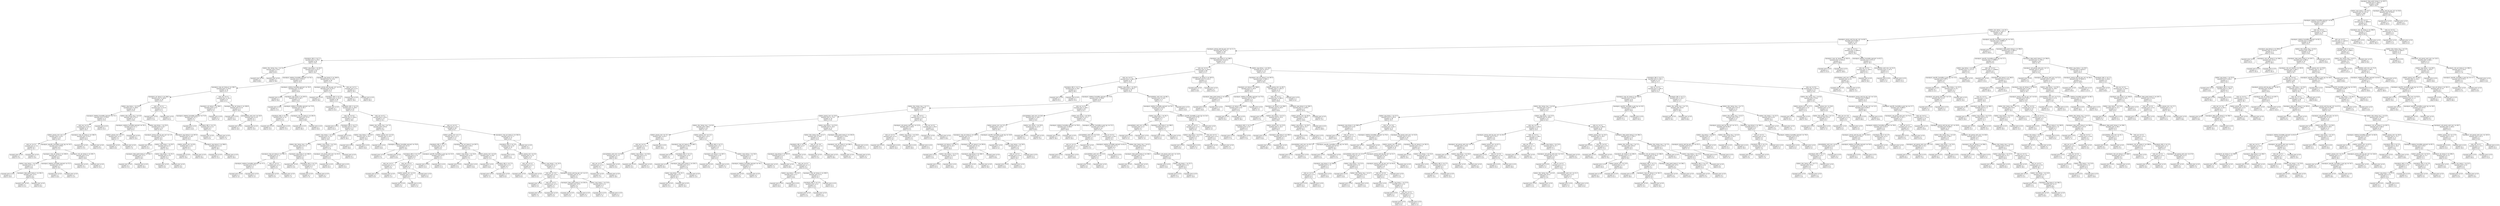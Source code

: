 digraph Tree {
node [shape=box, style="rounded", color="black", fontname="helvetica"] ;
edge [fontname="helvetica"] ;
0 [label="reanalysis_dew_point_temp_k <= 297.5\nsquared_error = 2915.7\nsamples = 446\nvalue = 36.5"] ;
1 [label="station_max_temp_c <= 34.7\nsquared_error = 2757.8\nsamples = 444\nvalue = 35.7"] ;
0 -> 1 [labeldistance=2.5, labelangle=45, headlabel="True"] ;
2 [label="reanalysis_relative_humidity_percent <= 82.2\nsquared_error = 2342.7\nsamples = 440\nvalue = 34.6"] ;
1 -> 2 ;
3 [label="station_min_temp_c <= 24.1\nsquared_error = 1621.2\nsamples = 365\nvalue = 29.6"] ;
2 -> 3 ;
4 [label="reanalysis_precip_amt_kg_per_m2 <= 69.7\nsquared_error = 681.7\nsamples = 312\nvalue = 26.3"] ;
3 -> 4 ;
5 [label="reanalysis_precip_amt_kg_per_m2 <= 11.3\nsquared_error = 531.1\nsamples = 305\nvalue = 25.4"] ;
4 -> 5 ;
6 [label="reanalysis_tdtr_k <= 2.1\nsquared_error = 278.1\nsamples = 94\nvalue = 19.6"] ;
5 -> 6 ;
7 [label="station_diur_temp_rng_c <= 5.8\nsquared_error = 30.2\nsamples = 2\nvalue = 83.5"] ;
6 -> 7 ;
8 [label="squared_error = 0.0\nsamples = 1\nvalue = 89.0"] ;
7 -> 8 ;
9 [label="squared_error = 0.0\nsamples = 1\nvalue = 78.0"] ;
7 -> 9 ;
10 [label="station_avg_temp_c <= 26.3\nsquared_error = 223.7\nsamples = 92\nvalue = 18.7"] ;
6 -> 10 ;
11 [label="reanalysis_relative_humidity_percent <= 76.3\nsquared_error = 223.5\nsamples = 43\nvalue = 24.5"] ;
10 -> 11 ;
12 [label="reanalysis_max_air_temp_k <= 300.7\nsquared_error = 179.0\nsamples = 36\nvalue = 21.5"] ;
11 -> 12 ;
13 [label="reanalysis_air_temp_k <= 298.3\nsquared_error = 168.8\nsamples = 28\nvalue = 24.7"] ;
12 -> 13 ;
14 [label="station_avg_temp_c <= 24.9\nsquared_error = 108.0\nsamples = 26\nvalue = 22.6"] ;
13 -> 14 ;
15 [label="reanalysis_relative_humidity_percent <= 75.1\nsquared_error = 118.6\nsamples = 13\nvalue = 27.8"] ;
14 -> 15 ;
16 [label="ndvi_nw <= 0.2\nsquared_error = 81.9\nsamples = 12\nvalue = 26.3"] ;
15 -> 16 ;
17 [label="station_precip_mm <= 1.3\nsquared_error = 54.5\nsamples = 10\nvalue = 24.4"] ;
16 -> 17 ;
18 [label="ndvi_se <= 0.2\nsquared_error = 3.6\nsamples = 2\nvalue = 35.7"] ;
17 -> 18 ;
19 [label="squared_error = 0.0\nsamples = 1\nvalue = 37.0"] ;
18 -> 19 ;
20 [label="squared_error = 0.0\nsamples = 1\nvalue = 33.0"] ;
18 -> 20 ;
21 [label="reanalysis_specific_humidity_g_per_kg <= 14.2\nsquared_error = 30.0\nsamples = 8\nvalue = 21.8"] ;
17 -> 21 ;
22 [label="reanalysis_max_air_temp_k <= 299.9\nsquared_error = 8.0\nsamples = 6\nvalue = 18.6"] ;
21 -> 22 ;
23 [label="station_max_temp_c <= 28.6\nsquared_error = 1.6\nsamples = 4\nvalue = 19.9"] ;
22 -> 23 ;
24 [label="squared_error = 0.0\nsamples = 2\nvalue = 18.0"] ;
23 -> 24 ;
25 [label="reanalysis_dew_point_temp_k <= 292.3\nsquared_error = 0.2\nsamples = 2\nvalue = 20.6"] ;
23 -> 25 ;
26 [label="squared_error = 0.0\nsamples = 1\nvalue = 21.0"] ;
25 -> 26 ;
27 [label="squared_error = 0.0\nsamples = 1\nvalue = 20.0"] ;
25 -> 27 ;
28 [label="reanalysis_relative_humidity_percent <= 72.3\nsquared_error = 4.0\nsamples = 2\nvalue = 14.0"] ;
22 -> 28 ;
29 [label="squared_error = 0.0\nsamples = 1\nvalue = 16.0"] ;
28 -> 29 ;
30 [label="squared_error = 0.0\nsamples = 1\nvalue = 12.0"] ;
28 -> 30 ;
31 [label="reanalysis_min_air_temp_k <= 295.7\nsquared_error = 4.0\nsamples = 2\nvalue = 29.0"] ;
21 -> 31 ;
32 [label="squared_error = 0.0\nsamples = 1\nvalue = 27.0"] ;
31 -> 32 ;
33 [label="squared_error = 0.0\nsamples = 1\nvalue = 31.0"] ;
31 -> 33 ;
34 [label="reanalysis_max_air_temp_k <= 300.4\nsquared_error = 25.0\nsamples = 2\nvalue = 42.0"] ;
16 -> 34 ;
35 [label="squared_error = 0.0\nsamples = 1\nvalue = 37.0"] ;
34 -> 35 ;
36 [label="squared_error = 0.0\nsamples = 1\nvalue = 47.0"] ;
34 -> 36 ;
37 [label="squared_error = 0.0\nsamples = 1\nvalue = 55.0"] ;
15 -> 37 ;
38 [label="station_diur_temp_rng_c <= 6.8\nsquared_error = 52.0\nsamples = 13\nvalue = 18.0"] ;
14 -> 38 ;
39 [label="reanalysis_relative_humidity_percent <= 74.3\nsquared_error = 1.2\nsamples = 3\nvalue = 8.2"] ;
38 -> 39 ;
40 [label="station_precip_mm <= 4.5\nsquared_error = 0.2\nsamples = 2\nvalue = 7.7"] ;
39 -> 40 ;
41 [label="squared_error = 0.0\nsamples = 1\nvalue = 8.0"] ;
40 -> 41 ;
42 [label="squared_error = 0.0\nsamples = 1\nvalue = 7.0"] ;
40 -> 42 ;
43 [label="squared_error = 0.0\nsamples = 1\nvalue = 10.0"] ;
39 -> 43 ;
44 [label="station_avg_temp_c <= 25.6\nsquared_error = 36.7\nsamples = 10\nvalue = 20.2"] ;
38 -> 44 ;
45 [label="reanalysis_precip_amt_kg_per_m2 <= 1.9\nsquared_error = 14.7\nsamples = 6\nvalue = 16.0"] ;
44 -> 45 ;
46 [label="squared_error = 0.0\nsamples = 1\nvalue = 21.0"] ;
45 -> 46 ;
47 [label="station_max_temp_c <= 29.7\nsquared_error = 9.7\nsamples = 5\nvalue = 14.6"] ;
45 -> 47 ;
48 [label="reanalysis_dew_point_temp_k <= 292.1\nsquared_error = 2.2\nsamples = 2\nvalue = 18.5"] ;
47 -> 48 ;
49 [label="squared_error = 0.0\nsamples = 1\nvalue = 17.0"] ;
48 -> 49 ;
50 [label="squared_error = 0.0\nsamples = 1\nvalue = 20.0"] ;
48 -> 50 ;
51 [label="station_avg_temp_c <= 25.2\nsquared_error = 4.0\nsamples = 3\nvalue = 13.0"] ;
47 -> 51 ;
52 [label="squared_error = 0.0\nsamples = 1\nvalue = 9.0"] ;
51 -> 52 ;
53 [label="squared_error = 0.0\nsamples = 2\nvalue = 14.0"] ;
51 -> 53 ;
54 [label="reanalysis_avg_temp_k <= 297.8\nsquared_error = 18.5\nsamples = 4\nvalue = 25.0"] ;
44 -> 54 ;
55 [label="station_precip_mm <= 8.8\nsquared_error = 6.2\nsamples = 2\nvalue = 21.5"] ;
54 -> 55 ;
56 [label="squared_error = 0.0\nsamples = 1\nvalue = 19.0"] ;
55 -> 56 ;
57 [label="squared_error = 0.0\nsamples = 1\nvalue = 24.0"] ;
55 -> 57 ;
58 [label="reanalysis_avg_temp_k <= 298.0\nsquared_error = 6.2\nsamples = 2\nvalue = 28.5"] ;
54 -> 58 ;
59 [label="squared_error = 0.0\nsamples = 1\nvalue = 31.0"] ;
58 -> 59 ;
60 [label="squared_error = 0.0\nsamples = 1\nvalue = 26.0"] ;
58 -> 60 ;
61 [label="ndvi_ne <= 0.1\nsquared_error = 213.6\nsamples = 2\nvalue = 51.3"] ;
13 -> 61 ;
62 [label="squared_error = 0.0\nsamples = 1\nvalue = 72.0"] ;
61 -> 62 ;
63 [label="squared_error = 0.0\nsamples = 1\nvalue = 41.0"] ;
61 -> 63 ;
64 [label="ndvi_nw <= 0.1\nsquared_error = 30.4\nsamples = 8\nvalue = 9.3"] ;
12 -> 64 ;
65 [label="reanalysis_air_temp_k <= 299.1\nsquared_error = 6.0\nsamples = 4\nvalue = 5.4"] ;
64 -> 65 ;
66 [label="reanalysis_relative_humidity_percent <= 73.9\nsquared_error = 2.7\nsamples = 3\nvalue = 7.2"] ;
65 -> 66 ;
67 [label="squared_error = 0.0\nsamples = 1\nvalue = 10.0"] ;
66 -> 67 ;
68 [label="reanalysis_tdtr_k <= 2.9\nsquared_error = 0.2\nsamples = 2\nvalue = 6.3"] ;
66 -> 68 ;
69 [label="squared_error = 0.0\nsamples = 1\nvalue = 6.0"] ;
68 -> 69 ;
70 [label="squared_error = 0.0\nsamples = 1\nvalue = 7.0"] ;
68 -> 70 ;
71 [label="squared_error = 0.0\nsamples = 1\nvalue = 3.0"] ;
65 -> 71 ;
72 [label="reanalysis_max_air_temp_k <= 300.8\nsquared_error = 2.0\nsamples = 4\nvalue = 16.0"] ;
64 -> 72 ;
73 [label="squared_error = 0.0\nsamples = 1\nvalue = 18.0"] ;
72 -> 73 ;
74 [label="precipitation_amt_mm <= 24.9\nsquared_error = 0.9\nsamples = 3\nvalue = 15.3"] ;
72 -> 74 ;
75 [label="squared_error = 0.0\nsamples = 2\nvalue = 16.0"] ;
74 -> 75 ;
76 [label="squared_error = 0.0\nsamples = 1\nvalue = 14.0"] ;
74 -> 76 ;
77 [label="reanalysis_relative_humidity_percent <= 76.9\nsquared_error = 150.6\nsamples = 7\nvalue = 40.8"] ;
11 -> 77 ;
78 [label="squared_error = 0.0\nsamples = 1\nvalue = 59.0"] ;
77 -> 78 ;
79 [label="reanalysis_avg_temp_k <= 297.6\nsquared_error = 84.7\nsamples = 6\nvalue = 36.2"] ;
77 -> 79 ;
80 [label="squared_error = 0.0\nsamples = 1\nvalue = 17.0"] ;
79 -> 80 ;
81 [label="reanalysis_relative_humidity_percent <= 77.8\nsquared_error = 36.3\nsamples = 5\nvalue = 39.0"] ;
79 -> 81 ;
82 [label="reanalysis_tdtr_k <= 2.6\nsquared_error = 3.8\nsamples = 3\nvalue = 35.4"] ;
81 -> 82 ;
83 [label="squared_error = 0.0\nsamples = 2\nvalue = 33.0"] ;
82 -> 83 ;
84 [label="squared_error = 0.0\nsamples = 1\nvalue = 37.0"] ;
82 -> 84 ;
85 [label="reanalysis_min_air_temp_k <= 295.9\nsquared_error = 4.0\nsamples = 2\nvalue = 48.0"] ;
81 -> 85 ;
86 [label="squared_error = 0.0\nsamples = 1\nvalue = 46.0"] ;
85 -> 86 ;
87 [label="squared_error = 0.0\nsamples = 1\nvalue = 50.0"] ;
85 -> 87 ;
88 [label="reanalysis_avg_temp_k <= 300.9\nsquared_error = 174.6\nsamples = 49\nvalue = 14.1"] ;
10 -> 88 ;
89 [label="reanalysis_precip_amt_kg_per_m2 <= 0.9\nsquared_error = 155.3\nsamples = 47\nvalue = 13.1"] ;
88 -> 89 ;
90 [label="squared_error = 0.0\nsamples = 1\nvalue = 56.0"] ;
89 -> 90 ;
91 [label="reanalysis_tdtr_k <= 2.4\nsquared_error = 132.4\nsamples = 46\nvalue = 12.5"] ;
89 -> 91 ;
92 [label="squared_error = 0.0\nsamples = 1\nvalue = 55.0"] ;
91 -> 92 ;
93 [label="reanalysis_tdtr_k <= 2.6\nsquared_error = 109.5\nsamples = 45\nvalue = 11.9"] ;
91 -> 93 ;
94 [label="ndvi_nw <= 0.0\nsquared_error = 269.6\nsamples = 12\nvalue = 18.6"] ;
93 -> 94 ;
95 [label="squared_error = 0.0\nsamples = 1\nvalue = 61.0"] ;
94 -> 95 ;
96 [label="reanalysis_tdtr_k <= 2.5\nsquared_error = 159.9\nsamples = 11\nvalue = 15.8"] ;
94 -> 96 ;
97 [label="station_max_temp_c <= 32.5\nsquared_error = 72.4\nsamples = 10\nvalue = 10.8"] ;
96 -> 97 ;
98 [label="station_diur_temp_rng_c <= 7.3\nsquared_error = 17.4\nsamples = 7\nvalue = 5.2"] ;
97 -> 98 ;
99 [label="reanalysis_max_air_temp_k <= 301.2\nsquared_error = 1.2\nsamples = 4\nvalue = 1.5"] ;
98 -> 99 ;
100 [label="reanalysis_relative_humidity_percent <= 77.3\nsquared_error = 0.2\nsamples = 2\nvalue = 2.5"] ;
99 -> 100 ;
101 [label="squared_error = 0.0\nsamples = 1\nvalue = 3.0"] ;
100 -> 101 ;
102 [label="squared_error = 0.0\nsamples = 1\nvalue = 2.0"] ;
100 -> 102 ;
103 [label="ndvi_se <= 0.2\nsquared_error = 0.2\nsamples = 2\nvalue = 0.5"] ;
99 -> 103 ;
104 [label="squared_error = 0.0\nsamples = 1\nvalue = 0.0"] ;
103 -> 104 ;
105 [label="squared_error = 0.0\nsamples = 1\nvalue = 1.0"] ;
103 -> 105 ;
106 [label="reanalysis_avg_temp_k <= 298.4\nsquared_error = 5.5\nsamples = 3\nvalue = 9.0"] ;
98 -> 106 ;
107 [label="squared_error = 0.0\nsamples = 1\nvalue = 13.0"] ;
106 -> 107 ;
108 [label="reanalysis_tdtr_k <= 2.4\nsquared_error = 0.2\nsamples = 2\nvalue = 7.7"] ;
106 -> 108 ;
109 [label="squared_error = 0.0\nsamples = 1\nvalue = 7.0"] ;
108 -> 109 ;
110 [label="squared_error = 0.0\nsamples = 1\nvalue = 8.0"] ;
108 -> 110 ;
111 [label="station_max_temp_c <= 33.6\nsquared_error = 0.7\nsamples = 3\nvalue = 21.8"] ;
97 -> 111 ;
112 [label="reanalysis_sat_precip_amt_mm <= 25.9\nsquared_error = 0.2\nsamples = 2\nvalue = 22.5"] ;
111 -> 112 ;
113 [label="squared_error = 0.0\nsamples = 1\nvalue = 22.0"] ;
112 -> 113 ;
114 [label="squared_error = 0.0\nsamples = 1\nvalue = 23.0"] ;
112 -> 114 ;
115 [label="squared_error = 0.0\nsamples = 1\nvalue = 21.0"] ;
111 -> 115 ;
116 [label="squared_error = 0.0\nsamples = 1\nvalue = 36.0"] ;
96 -> 116 ;
117 [label="ndvi_sw <= 0.1\nsquared_error = 49.4\nsamples = 33\nvalue = 10.1"] ;
93 -> 117 ;
118 [label="station_diur_temp_rng_c <= 7.0\nsquared_error = 54.8\nsamples = 5\nvalue = 25.8"] ;
117 -> 118 ;
119 [label="station_max_temp_c <= 30.3\nsquared_error = 16.0\nsamples = 2\nvalue = 34.0"] ;
118 -> 119 ;
120 [label="squared_error = 0.0\nsamples = 1\nvalue = 38.0"] ;
119 -> 120 ;
121 [label="squared_error = 0.0\nsamples = 1\nvalue = 30.0"] ;
119 -> 121 ;
122 [label="station_precip_mm <= 4.6\nsquared_error = 24.2\nsamples = 3\nvalue = 21.8"] ;
118 -> 122 ;
123 [label="squared_error = 0.0\nsamples = 1\nvalue = 30.0"] ;
122 -> 123 ;
124 [label="reanalysis_relative_humidity_percent <= 76.8\nsquared_error = 2.0\nsamples = 2\nvalue = 19.0"] ;
122 -> 124 ;
125 [label="squared_error = 0.0\nsamples = 1\nvalue = 17.0"] ;
124 -> 125 ;
126 [label="squared_error = 0.0\nsamples = 1\nvalue = 20.0"] ;
124 -> 126 ;
127 [label="ndvi_se <= 0.2\nsquared_error = 16.7\nsamples = 28\nvalue = 8.2"] ;
117 -> 127 ;
128 [label="station_precip_mm <= 2.7\nsquared_error = 21.1\nsamples = 13\nvalue = 11.0"] ;
127 -> 128 ;
129 [label="reanalysis_tdtr_k <= 3.1\nsquared_error = 7.6\nsamples = 8\nvalue = 8.4"] ;
128 -> 129 ;
130 [label="reanalysis_tdtr_k <= 2.8\nsquared_error = 5.6\nsamples = 6\nvalue = 7.1"] ;
129 -> 130 ;
131 [label="ndvi_nw <= 0.1\nsquared_error = 2.0\nsamples = 3\nvalue = 9.0"] ;
130 -> 131 ;
132 [label="squared_error = 0.0\nsamples = 2\nvalue = 8.0"] ;
131 -> 132 ;
133 [label="squared_error = 0.0\nsamples = 1\nvalue = 11.0"] ;
131 -> 133 ;
134 [label="ndvi_sw <= 0.2\nsquared_error = 3.7\nsamples = 3\nvalue = 5.8"] ;
130 -> 134 ;
135 [label="station_precip_mm <= 0.4\nsquared_error = 0.2\nsamples = 2\nvalue = 4.7"] ;
134 -> 135 ;
136 [label="squared_error = 0.0\nsamples = 1\nvalue = 4.0"] ;
135 -> 136 ;
137 [label="squared_error = 0.0\nsamples = 1\nvalue = 5.0"] ;
135 -> 137 ;
138 [label="squared_error = 0.0\nsamples = 1\nvalue = 9.0"] ;
134 -> 138 ;
139 [label="reanalysis_specific_humidity_g_per_kg <= 15.9\nsquared_error = 0.2\nsamples = 2\nvalue = 11.3"] ;
129 -> 139 ;
140 [label="squared_error = 0.0\nsamples = 1\nvalue = 12.0"] ;
139 -> 140 ;
141 [label="squared_error = 0.0\nsamples = 1\nvalue = 11.0"] ;
139 -> 141 ;
142 [label="reanalysis_min_air_temp_k <= 297.5\nsquared_error = 20.1\nsamples = 5\nvalue = 13.9"] ;
128 -> 142 ;
143 [label="station_max_temp_c <= 32.8\nsquared_error = 0.8\nsamples = 2\nvalue = 17.5"] ;
142 -> 143 ;
144 [label="squared_error = 0.0\nsamples = 1\nvalue = 17.0"] ;
143 -> 144 ;
145 [label="squared_error = 0.0\nsamples = 1\nvalue = 19.0"] ;
143 -> 145 ;
146 [label="station_precip_mm <= 6.8\nsquared_error = 16.8\nsamples = 3\nvalue = 11.0"] ;
142 -> 146 ;
147 [label="squared_error = 0.0\nsamples = 1\nvalue = 16.0"] ;
146 -> 147 ;
148 [label="reanalysis_tdtr_k <= 3.3\nsquared_error = 0.2\nsamples = 2\nvalue = 7.7"] ;
146 -> 148 ;
149 [label="squared_error = 0.0\nsamples = 1\nvalue = 7.0"] ;
148 -> 149 ;
150 [label="squared_error = 0.0\nsamples = 1\nvalue = 8.0"] ;
148 -> 150 ;
151 [label="reanalysis_max_air_temp_k <= 302.6\nsquared_error = 7.3\nsamples = 15\nvalue = 6.6"] ;
127 -> 151 ;
152 [label="reanalysis_tdtr_k <= 2.6\nsquared_error = 4.8\nsamples = 14\nvalue = 6.1"] ;
151 -> 152 ;
153 [label="squared_error = 0.0\nsamples = 1\nvalue = 10.0"] ;
152 -> 153 ;
154 [label="station_precip_mm <= 0.6\nsquared_error = 2.9\nsamples = 13\nvalue = 5.5"] ;
152 -> 154 ;
155 [label="ndvi_nw <= 0.2\nsquared_error = 0.2\nsamples = 2\nvalue = 8.7"] ;
154 -> 155 ;
156 [label="squared_error = 0.0\nsamples = 1\nvalue = 8.0"] ;
155 -> 156 ;
157 [label="squared_error = 0.0\nsamples = 1\nvalue = 9.0"] ;
155 -> 157 ;
158 [label="station_max_temp_c <= 32.0\nsquared_error = 1.7\nsamples = 11\nvalue = 5.1"] ;
154 -> 158 ;
159 [label="ndvi_nw <= -0.0\nsquared_error = 0.4\nsamples = 4\nvalue = 5.9"] ;
158 -> 159 ;
160 [label="squared_error = 0.0\nsamples = 1\nvalue = 5.0"] ;
159 -> 160 ;
161 [label="ndvi_nw <= 0.1\nsquared_error = 0.2\nsamples = 3\nvalue = 6.2"] ;
159 -> 161 ;
162 [label="squared_error = 0.0\nsamples = 1\nvalue = 7.0"] ;
161 -> 162 ;
163 [label="squared_error = 0.0\nsamples = 2\nvalue = 6.0"] ;
161 -> 163 ;
164 [label="reanalysis_precip_amt_kg_per_m2 <= 4.5\nsquared_error = 1.6\nsamples = 7\nvalue = 4.2"] ;
158 -> 164 ;
165 [label="reanalysis_dew_point_temp_k <= 293.9\nsquared_error = 0.2\nsamples = 3\nvalue = 5.8"] ;
164 -> 165 ;
166 [label="squared_error = 0.0\nsamples = 2\nvalue = 6.0"] ;
165 -> 166 ;
167 [label="squared_error = 0.0\nsamples = 1\nvalue = 5.0"] ;
165 -> 167 ;
168 [label="station_max_temp_c <= 33.6\nsquared_error = 0.2\nsamples = 4\nvalue = 3.3"] ;
164 -> 168 ;
169 [label="squared_error = 0.0\nsamples = 3\nvalue = 3.0"] ;
168 -> 169 ;
170 [label="squared_error = 0.0\nsamples = 1\nvalue = 4.0"] ;
168 -> 170 ;
171 [label="squared_error = 0.0\nsamples = 1\nvalue = 12.0"] ;
151 -> 171 ;
172 [label="ndvi_sw <= 0.1\nsquared_error = 0.2\nsamples = 2\nvalue = 39.3"] ;
88 -> 172 ;
173 [label="squared_error = 0.0\nsamples = 1\nvalue = 39.0"] ;
172 -> 173 ;
174 [label="squared_error = 0.0\nsamples = 1\nvalue = 40.0"] ;
172 -> 174 ;
175 [label="reanalysis_avg_temp_k <= 298.5\nsquared_error = 619.9\nsamples = 211\nvalue = 27.9"] ;
5 -> 175 ;
176 [label="ndvi_sw <= 0.3\nsquared_error = 254.4\nsamples = 80\nvalue = 21.1"] ;
175 -> 176 ;
177 [label="ndvi_sw <= 0.1\nsquared_error = 180.1\nsamples = 78\nvalue = 20.0"] ;
176 -> 177 ;
178 [label="reanalysis_tdtr_k <= 2.1\nsquared_error = 18.8\nsamples = 2\nvalue = 44.5"] ;
177 -> 178 ;
179 [label="squared_error = 0.0\nsamples = 1\nvalue = 47.0"] ;
178 -> 179 ;
180 [label="squared_error = 0.0\nsamples = 1\nvalue = 37.0"] ;
178 -> 180 ;
181 [label="station_avg_temp_c <= 26.2\nsquared_error = 164.3\nsamples = 76\nvalue = 19.2"] ;
177 -> 181 ;
182 [label="reanalysis_relative_humidity_percent <= 77.8\nsquared_error = 158.6\nsamples = 65\nvalue = 20.7"] ;
181 -> 182 ;
183 [label="station_diur_temp_rng_c <= 7.1\nsquared_error = 100.0\nsamples = 36\nvalue = 17.2"] ;
182 -> 183 ;
184 [label="station_precip_mm <= 19.0\nsquared_error = 73.6\nsamples = 30\nvalue = 15.8"] ;
183 -> 184 ;
185 [label="station_diur_temp_rng_c <= 6.6\nsquared_error = 68.2\nsamples = 18\nvalue = 12.0"] ;
184 -> 185 ;
186 [label="station_precip_mm <= 15.1\nsquared_error = 62.4\nsamples = 7\nvalue = 18.2"] ;
185 -> 186 ;
187 [label="ndvi_sw <= 0.2\nsquared_error = 15.2\nsamples = 6\nvalue = 15.8"] ;
186 -> 187 ;
188 [label="precipitation_amt_mm <= 42.8\nsquared_error = 5.4\nsamples = 4\nvalue = 18.4"] ;
187 -> 188 ;
189 [label="ndvi_sw <= 0.1\nsquared_error = 0.2\nsamples = 3\nvalue = 17.2"] ;
188 -> 189 ;
190 [label="squared_error = 0.0\nsamples = 2\nvalue = 17.0"] ;
189 -> 190 ;
191 [label="squared_error = 0.0\nsamples = 1\nvalue = 18.0"] ;
189 -> 191 ;
192 [label="squared_error = 0.0\nsamples = 1\nvalue = 23.0"] ;
188 -> 192 ;
193 [label="station_max_temp_c <= 30.6\nsquared_error = 0.2\nsamples = 2\nvalue = 11.3"] ;
187 -> 193 ;
194 [label="squared_error = 0.0\nsamples = 1\nvalue = 12.0"] ;
193 -> 194 ;
195 [label="squared_error = 0.0\nsamples = 1\nvalue = 11.0"] ;
193 -> 195 ;
196 [label="squared_error = 0.0\nsamples = 1\nvalue = 38.0"] ;
186 -> 196 ;
197 [label="station_precip_mm <= 12.1\nsquared_error = 45.3\nsamples = 11\nvalue = 9.2"] ;
185 -> 197 ;
198 [label="reanalysis_max_air_temp_k <= 299.1\nsquared_error = 36.5\nsamples = 5\nvalue = 14.6"] ;
197 -> 198 ;
199 [label="squared_error = 0.0\nsamples = 1\nvalue = 4.0"] ;
198 -> 199 ;
200 [label="reanalysis_tdtr_k <= 2.2\nsquared_error = 6.0\nsamples = 4\nvalue = 17.6"] ;
198 -> 200 ;
201 [label="squared_error = 0.0\nsamples = 1\nvalue = 20.0"] ;
200 -> 201 ;
202 [label="reanalysis_dew_point_temp_k <= 293.3\nsquared_error = 2.7\nsamples = 3\nvalue = 15.8"] ;
200 -> 202 ;
203 [label="station_avg_temp_c <= 25.1\nsquared_error = 0.2\nsamples = 2\nvalue = 16.7"] ;
202 -> 203 ;
204 [label="squared_error = 0.0\nsamples = 1\nvalue = 17.0"] ;
203 -> 204 ;
205 [label="squared_error = 0.0\nsamples = 1\nvalue = 16.0"] ;
203 -> 205 ;
206 [label="squared_error = 0.0\nsamples = 1\nvalue = 13.0"] ;
202 -> 206 ;
207 [label="reanalysis_tdtr_k <= 2.1\nsquared_error = 9.1\nsamples = 6\nvalue = 4.7"] ;
197 -> 207 ;
208 [label="reanalysis_air_temp_k <= 297.1\nsquared_error = 0.8\nsamples = 2\nvalue = 8.5"] ;
207 -> 208 ;
209 [label="squared_error = 0.0\nsamples = 1\nvalue = 9.0"] ;
208 -> 209 ;
210 [label="squared_error = 0.0\nsamples = 1\nvalue = 7.0"] ;
208 -> 210 ;
211 [label="station_max_temp_c <= 30.0\nsquared_error = 1.1\nsamples = 4\nvalue = 2.6"] ;
207 -> 211 ;
212 [label="reanalysis_relative_humidity_percent <= 74.1\nsquared_error = 0.2\nsamples = 3\nvalue = 3.2"] ;
211 -> 212 ;
213 [label="squared_error = 0.0\nsamples = 1\nvalue = 4.0"] ;
212 -> 213 ;
214 [label="squared_error = 0.0\nsamples = 2\nvalue = 3.0"] ;
212 -> 214 ;
215 [label="squared_error = 0.0\nsamples = 1\nvalue = 1.0"] ;
211 -> 215 ;
216 [label="station_avg_temp_c <= 25.6\nsquared_error = 39.0\nsamples = 12\nvalue = 20.6"] ;
184 -> 216 ;
217 [label="station_diur_temp_rng_c <= 6.7\nsquared_error = 18.8\nsamples = 9\nvalue = 22.8"] ;
216 -> 217 ;
218 [label="reanalysis_tdtr_k <= 2.9\nsquared_error = 9.7\nsamples = 7\nvalue = 21.3"] ;
217 -> 218 ;
219 [label="reanalysis_avg_temp_k <= 297.4\nsquared_error = 4.1\nsamples = 6\nvalue = 22.3"] ;
218 -> 219 ;
220 [label="squared_error = 0.0\nsamples = 1\nvalue = 28.0"] ;
219 -> 220 ;
221 [label="ndvi_sw <= 0.2\nsquared_error = 1.5\nsamples = 5\nvalue = 21.8"] ;
219 -> 221 ;
222 [label="station_avg_temp_c <= 24.3\nsquared_error = 0.2\nsamples = 2\nvalue = 20.6"] ;
221 -> 222 ;
223 [label="squared_error = 0.0\nsamples = 1\nvalue = 20.0"] ;
222 -> 223 ;
224 [label="squared_error = 0.0\nsamples = 1\nvalue = 21.0"] ;
222 -> 224 ;
225 [label="reanalysis_max_air_temp_k <= 299.5\nsquared_error = 0.5\nsamples = 3\nvalue = 22.7"] ;
221 -> 225 ;
226 [label="reanalysis_tdtr_k <= 2.0\nsquared_error = 0.2\nsamples = 2\nvalue = 23.2"] ;
225 -> 226 ;
227 [label="squared_error = 0.0\nsamples = 1\nvalue = 23.0"] ;
226 -> 227 ;
228 [label="squared_error = 0.0\nsamples = 1\nvalue = 24.0"] ;
226 -> 228 ;
229 [label="squared_error = 0.0\nsamples = 1\nvalue = 22.0"] ;
225 -> 229 ;
230 [label="squared_error = 0.0\nsamples = 1\nvalue = 15.0"] ;
218 -> 230 ;
231 [label="ndvi_ne <= -0.0\nsquared_error = 2.0\nsamples = 2\nvalue = 30.0"] ;
217 -> 231 ;
232 [label="squared_error = 0.0\nsamples = 1\nvalue = 31.0"] ;
231 -> 232 ;
233 [label="squared_error = 0.0\nsamples = 1\nvalue = 28.0"] ;
231 -> 233 ;
234 [label="reanalysis_dew_point_temp_k <= 293.8\nsquared_error = 30.6\nsamples = 3\nvalue = 12.6"] ;
216 -> 234 ;
235 [label="reanalysis_min_air_temp_k <= 296.2\nsquared_error = 4.0\nsamples = 2\nvalue = 6.0"] ;
234 -> 235 ;
236 [label="squared_error = 0.0\nsamples = 1\nvalue = 8.0"] ;
235 -> 236 ;
237 [label="squared_error = 0.0\nsamples = 1\nvalue = 4.0"] ;
235 -> 237 ;
238 [label="squared_error = 0.0\nsamples = 1\nvalue = 17.0"] ;
234 -> 238 ;
239 [label="ndvi_nw <= 0.1\nsquared_error = 161.8\nsamples = 6\nvalue = 28.1"] ;
183 -> 239 ;
240 [label="reanalysis_sat_precip_amt_mm <= 12.9\nsquared_error = 28.4\nsamples = 4\nvalue = 21.0"] ;
239 -> 240 ;
241 [label="ndvi_se <= 0.1\nsquared_error = 0.2\nsamples = 2\nvalue = 16.7"] ;
240 -> 241 ;
242 [label="squared_error = 0.0\nsamples = 1\nvalue = 17.0"] ;
241 -> 242 ;
243 [label="squared_error = 0.0\nsamples = 1\nvalue = 16.0"] ;
241 -> 243 ;
244 [label="station_avg_temp_c <= 24.8\nsquared_error = 0.2\nsamples = 2\nvalue = 27.5"] ;
240 -> 244 ;
245 [label="squared_error = 0.0\nsamples = 1\nvalue = 28.0"] ;
244 -> 245 ;
246 [label="squared_error = 0.0\nsamples = 1\nvalue = 27.0"] ;
244 -> 246 ;
247 [label="ndvi_sw <= 0.2\nsquared_error = 49.0\nsamples = 2\nvalue = 46.0"] ;
239 -> 247 ;
248 [label="squared_error = 0.0\nsamples = 1\nvalue = 53.0"] ;
247 -> 248 ;
249 [label="squared_error = 0.0\nsamples = 1\nvalue = 39.0"] ;
247 -> 249 ;
250 [label="ndvi_sw <= 0.2\nsquared_error = 200.1\nsamples = 29\nvalue = 25.3"] ;
182 -> 250 ;
251 [label="precipitation_amt_mm <= 28.4\nsquared_error = 196.3\nsamples = 13\nvalue = 32.6"] ;
250 -> 251 ;
252 [label="station_precip_mm <= 15.5\nsquared_error = 83.0\nsamples = 11\nvalue = 29.1"] ;
251 -> 252 ;
253 [label="reanalysis_max_air_temp_k <= 299.9\nsquared_error = 27.1\nsamples = 6\nvalue = 34.7"] ;
252 -> 253 ;
254 [label="reanalysis_air_temp_k <= 297.2\nsquared_error = 24.5\nsamples = 3\nvalue = 40.0"] ;
253 -> 254 ;
255 [label="squared_error = 0.0\nsamples = 1\nvalue = 33.0"] ;
254 -> 255 ;
256 [label="station_min_temp_c <= 21.4\nsquared_error = 10.9\nsamples = 2\nvalue = 42.3"] ;
254 -> 256 ;
257 [label="squared_error = 0.0\nsamples = 1\nvalue = 47.0"] ;
256 -> 257 ;
258 [label="squared_error = 0.0\nsamples = 1\nvalue = 40.0"] ;
256 -> 258 ;
259 [label="reanalysis_min_air_temp_k <= 295.8\nsquared_error = 3.6\nsamples = 3\nvalue = 31.7"] ;
253 -> 259 ;
260 [label="reanalysis_avg_temp_k <= 298.3\nsquared_error = 1.0\nsamples = 2\nvalue = 32.8"] ;
259 -> 260 ;
261 [label="squared_error = 0.0\nsamples = 1\nvalue = 32.0"] ;
260 -> 261 ;
262 [label="squared_error = 0.0\nsamples = 1\nvalue = 34.0"] ;
260 -> 262 ;
263 [label="squared_error = 0.0\nsamples = 1\nvalue = 29.0"] ;
259 -> 263 ;
264 [label="reanalysis_specific_humidity_g_per_kg <= 14.8\nsquared_error = 43.3\nsamples = 5\nvalue = 20.3"] ;
252 -> 264 ;
265 [label="squared_error = 0.0\nsamples = 1\nvalue = 5.0"] ;
264 -> 265 ;
266 [label="station_max_temp_c <= 30.9\nsquared_error = 5.1\nsamples = 4\nvalue = 22.8"] ;
264 -> 266 ;
267 [label="ndvi_se <= 0.2\nsquared_error = 0.9\nsamples = 2\nvalue = 20.7"] ;
266 -> 267 ;
268 [label="squared_error = 0.0\nsamples = 1\nvalue = 20.0"] ;
267 -> 268 ;
269 [label="squared_error = 0.0\nsamples = 1\nvalue = 22.0"] ;
267 -> 269 ;
270 [label="squared_error = 0.0\nsamples = 2\nvalue = 25.0"] ;
266 -> 270 ;
271 [label="station_min_temp_c <= 20.9\nsquared_error = 121.0\nsamples = 2\nvalue = 64.0"] ;
251 -> 271 ;
272 [label="squared_error = 0.0\nsamples = 1\nvalue = 53.0"] ;
271 -> 272 ;
273 [label="squared_error = 0.0\nsamples = 1\nvalue = 75.0"] ;
271 -> 273 ;
274 [label="station_min_temp_c <= 20.9\nsquared_error = 121.2\nsamples = 16\nvalue = 19.2"] ;
250 -> 274 ;
275 [label="reanalysis_relative_humidity_percent <= 79.0\nsquared_error = 100.0\nsamples = 2\nvalue = 46.0"] ;
274 -> 275 ;
276 [label="squared_error = 0.0\nsamples = 1\nvalue = 36.0"] ;
275 -> 276 ;
277 [label="squared_error = 0.0\nsamples = 1\nvalue = 56.0"] ;
275 -> 277 ;
278 [label="reanalysis_specific_humidity_g_per_kg <= 15.2\nsquared_error = 51.7\nsamples = 14\nvalue = 16.7"] ;
274 -> 278 ;
279 [label="precipitation_amt_mm <= 15.8\nsquared_error = 12.2\nsamples = 5\nvalue = 23.3"] ;
278 -> 279 ;
280 [label="ndvi_se <= 0.2\nsquared_error = 1.0\nsamples = 4\nvalue = 25.1"] ;
279 -> 280 ;
281 [label="squared_error = 0.0\nsamples = 2\nvalue = 24.0"] ;
280 -> 281 ;
282 [label="squared_error = 0.0\nsamples = 2\nvalue = 26.0"] ;
280 -> 282 ;
283 [label="squared_error = 0.0\nsamples = 1\nvalue = 17.0"] ;
279 -> 283 ;
284 [label="ndvi_se <= 0.2\nsquared_error = 28.0\nsamples = 9\nvalue = 12.2"] ;
278 -> 284 ;
285 [label="reanalysis_relative_humidity_percent <= 81.4\nsquared_error = 7.2\nsamples = 4\nvalue = 7.3"] ;
284 -> 285 ;
286 [label="precipitation_amt_mm <= 12.6\nsquared_error = 0.8\nsamples = 3\nvalue = 5.5"] ;
285 -> 286 ;
287 [label="squared_error = 0.0\nsamples = 1\nvalue = 4.0"] ;
286 -> 287 ;
288 [label="squared_error = 0.0\nsamples = 2\nvalue = 6.0"] ;
286 -> 288 ;
289 [label="squared_error = 0.0\nsamples = 1\nvalue = 11.0"] ;
285 -> 289 ;
290 [label="station_diur_temp_rng_c <= 6.2\nsquared_error = 8.8\nsamples = 5\nvalue = 16.3"] ;
284 -> 290 ;
291 [label="reanalysis_dew_point_temp_k <= 294.1\nsquared_error = 1.0\nsamples = 2\nvalue = 12.0"] ;
290 -> 291 ;
292 [label="squared_error = 0.0\nsamples = 1\nvalue = 13.0"] ;
291 -> 292 ;
293 [label="squared_error = 0.0\nsamples = 1\nvalue = 11.0"] ;
291 -> 293 ;
294 [label="reanalysis_sat_precip_amt_mm <= 14.9\nsquared_error = 1.6\nsamples = 3\nvalue = 18.0"] ;
290 -> 294 ;
295 [label="squared_error = 0.0\nsamples = 1\nvalue = 19.0"] ;
294 -> 295 ;
296 [label="station_avg_temp_c <= 25.3\nsquared_error = 0.2\nsamples = 2\nvalue = 16.5"] ;
294 -> 296 ;
297 [label="squared_error = 0.0\nsamples = 1\nvalue = 17.0"] ;
296 -> 297 ;
298 [label="squared_error = 0.0\nsamples = 1\nvalue = 16.0"] ;
296 -> 298 ;
299 [label="precipitation_amt_mm <= 98.1\nsquared_error = 50.8\nsamples = 11\nvalue = 7.3"] ;
181 -> 299 ;
300 [label="reanalysis_relative_humidity_percent <= 79.7\nsquared_error = 8.6\nsamples = 10\nvalue = 5.4"] ;
299 -> 300 ;
301 [label="station_avg_temp_c <= 26.7\nsquared_error = 2.2\nsamples = 5\nvalue = 3.7"] ;
300 -> 301 ;
302 [label="precipitation_amt_mm <= 44.1\nsquared_error = 0.2\nsamples = 3\nvalue = 2.5"] ;
301 -> 302 ;
303 [label="squared_error = 0.0\nsamples = 2\nvalue = 2.0"] ;
302 -> 303 ;
304 [label="squared_error = 0.0\nsamples = 1\nvalue = 3.0"] ;
302 -> 304 ;
305 [label="reanalysis_avg_temp_k <= 298.2\nsquared_error = 0.2\nsamples = 2\nvalue = 5.3"] ;
301 -> 305 ;
306 [label="squared_error = 0.0\nsamples = 1\nvalue = 6.0"] ;
305 -> 306 ;
307 [label="squared_error = 0.0\nsamples = 1\nvalue = 5.0"] ;
305 -> 307 ;
308 [label="reanalysis_specific_humidity_g_per_kg <= 16.5\nsquared_error = 7.8\nsamples = 5\nvalue = 7.8"] ;
300 -> 308 ;
309 [label="ndvi_sw <= 0.1\nsquared_error = 2.5\nsamples = 4\nvalue = 9.0"] ;
308 -> 309 ;
310 [label="station_avg_temp_c <= 27.0\nsquared_error = 0.2\nsamples = 2\nvalue = 7.5"] ;
309 -> 310 ;
311 [label="squared_error = 0.0\nsamples = 1\nvalue = 8.0"] ;
310 -> 311 ;
312 [label="squared_error = 0.0\nsamples = 1\nvalue = 7.0"] ;
310 -> 312 ;
313 [label="ndvi_nw <= 0.1\nsquared_error = 0.2\nsamples = 2\nvalue = 10.5"] ;
309 -> 313 ;
314 [label="squared_error = 0.0\nsamples = 1\nvalue = 10.0"] ;
313 -> 314 ;
315 [label="squared_error = 0.0\nsamples = 1\nvalue = 11.0"] ;
313 -> 315 ;
316 [label="squared_error = 0.0\nsamples = 1\nvalue = 3.0"] ;
308 -> 316 ;
317 [label="squared_error = 0.0\nsamples = 1\nvalue = 30.0"] ;
299 -> 317 ;
318 [label="reanalysis_air_temp_k <= 297.0\nsquared_error = 1332.2\nsamples = 2\nvalue = 54.5"] ;
176 -> 318 ;
319 [label="squared_error = 0.0\nsamples = 1\nvalue = 18.0"] ;
318 -> 319 ;
320 [label="squared_error = 0.0\nsamples = 1\nvalue = 91.0"] ;
318 -> 320 ;
321 [label="station_avg_temp_c <= 26.8\nsquared_error = 791.8\nsamples = 131\nvalue = 31.9"] ;
175 -> 321 ;
322 [label="reanalysis_min_air_temp_k <= 297.0\nsquared_error = 1405.1\nsamples = 20\nvalue = 56.9"] ;
321 -> 322 ;
323 [label="reanalysis_air_temp_k <= 298.6\nsquared_error = 126.4\nsamples = 8\nvalue = 28.3"] ;
322 -> 323 ;
324 [label="reanalysis_dew_point_temp_k <= 294.0\nsquared_error = 0.6\nsamples = 4\nvalue = 37.7"] ;
323 -> 324 ;
325 [label="squared_error = 0.0\nsamples = 1\nvalue = 36.0"] ;
324 -> 325 ;
326 [label="squared_error = 0.0\nsamples = 3\nvalue = 38.0"] ;
324 -> 326 ;
327 [label="reanalysis_relative_humidity_percent <= 77.6\nsquared_error = 78.0\nsamples = 4\nvalue = 19.0"] ;
323 -> 327 ;
328 [label="reanalysis_air_temp_k <= 298.8\nsquared_error = 9.0\nsamples = 2\nvalue = 25.0"] ;
327 -> 328 ;
329 [label="squared_error = 0.0\nsamples = 1\nvalue = 22.0"] ;
328 -> 329 ;
330 [label="squared_error = 0.0\nsamples = 1\nvalue = 28.0"] ;
328 -> 330 ;
331 [label="squared_error = 0.0\nsamples = 2\nvalue = 7.0"] ;
327 -> 331 ;
332 [label="station_precip_mm <= 40.7\nsquared_error = 1401.0\nsamples = 12\nvalue = 73.3"] ;
322 -> 332 ;
333 [label="ndvi_nw <= 0.1\nsquared_error = 989.9\nsamples = 11\nvalue = 80.6"] ;
332 -> 333 ;
334 [label="reanalysis_air_temp_k <= 298.5\nsquared_error = 250.5\nsamples = 7\nvalue = 64.0"] ;
333 -> 334 ;
335 [label="squared_error = 0.0\nsamples = 1\nvalue = 17.0"] ;
334 -> 335 ;
336 [label="station_min_temp_c <= 21.1\nsquared_error = 32.6\nsamples = 6\nvalue = 68.7"] ;
334 -> 336 ;
337 [label="reanalysis_tdtr_k <= 2.6\nsquared_error = 0.9\nsamples = 2\nvalue = 75.7"] ;
336 -> 337 ;
338 [label="squared_error = 0.0\nsamples = 1\nvalue = 77.0"] ;
337 -> 338 ;
339 [label="squared_error = 0.0\nsamples = 1\nvalue = 75.0"] ;
337 -> 339 ;
340 [label="station_precip_mm <= 23.0\nsquared_error = 16.5\nsamples = 4\nvalue = 65.7"] ;
336 -> 340 ;
341 [label="squared_error = 0.0\nsamples = 1\nvalue = 56.0"] ;
340 -> 341 ;
342 [label="reanalysis_avg_temp_k <= 299.5\nsquared_error = 0.9\nsamples = 3\nvalue = 67.3"] ;
340 -> 342 ;
343 [label="squared_error = 0.0\nsamples = 2\nvalue = 68.0"] ;
342 -> 343 ;
344 [label="squared_error = 0.0\nsamples = 1\nvalue = 66.0"] ;
342 -> 344 ;
345 [label="reanalysis_avg_temp_k <= 299.3\nsquared_error = 1109.0\nsamples = 4\nvalue = 103.4"] ;
333 -> 345 ;
346 [label="station_precip_mm <= 26.9\nsquared_error = 249.2\nsamples = 3\nvalue = 134.8"] ;
345 -> 346 ;
347 [label="station_avg_temp_c <= 26.7\nsquared_error = 14.2\nsamples = 2\nvalue = 143.7"] ;
346 -> 347 ;
348 [label="squared_error = 0.0\nsamples = 1\nvalue = 149.0"] ;
347 -> 348 ;
349 [label="squared_error = 0.0\nsamples = 1\nvalue = 141.0"] ;
347 -> 349 ;
350 [label="squared_error = 0.0\nsamples = 1\nvalue = 108.0"] ;
346 -> 350 ;
351 [label="squared_error = 0.0\nsamples = 1\nvalue = 72.0"] ;
345 -> 351 ;
352 [label="squared_error = 0.0\nsamples = 1\nvalue = 4.0"] ;
332 -> 352 ;
353 [label="reanalysis_tdtr_k <= 2.7\nsquared_error = 540.3\nsamples = 111\nvalue = 27.3"] ;
321 -> 353 ;
354 [label="ndvi_se <= 0.2\nsquared_error = 285.4\nsamples = 78\nvalue = 23.2"] ;
353 -> 354 ;
355 [label="reanalysis_max_air_temp_k <= 302.9\nsquared_error = 278.5\nsamples = 61\nvalue = 26.4"] ;
354 -> 355 ;
356 [label="station_diur_temp_rng_c <= 6.8\nsquared_error = 237.5\nsamples = 59\nvalue = 25.0"] ;
355 -> 356 ;
357 [label="station_avg_temp_c <= 27.2\nsquared_error = 105.6\nsamples = 28\nvalue = 19.3"] ;
356 -> 357 ;
358 [label="reanalysis_avg_temp_k <= 298.9\nsquared_error = 8.8\nsamples = 5\nvalue = 32.5"] ;
357 -> 358 ;
359 [label="squared_error = 0.0\nsamples = 1\nvalue = 26.0"] ;
358 -> 359 ;
360 [label="ndvi_ne <= 0.1\nsquared_error = 3.1\nsamples = 4\nvalue = 33.4"] ;
358 -> 360 ;
361 [label="precipitation_amt_mm <= 30.7\nsquared_error = 0.2\nsamples = 2\nvalue = 32.4"] ;
360 -> 361 ;
362 [label="squared_error = 0.0\nsamples = 1\nvalue = 33.0"] ;
361 -> 362 ;
363 [label="squared_error = 0.0\nsamples = 1\nvalue = 32.0"] ;
361 -> 363 ;
364 [label="reanalysis_specific_humidity_g_per_kg <= 16.8\nsquared_error = 1.0\nsamples = 2\nvalue = 36.0"] ;
360 -> 364 ;
365 [label="squared_error = 0.0\nsamples = 1\nvalue = 35.0"] ;
364 -> 365 ;
366 [label="squared_error = 0.0\nsamples = 1\nvalue = 37.0"] ;
364 -> 366 ;
367 [label="ndvi_ne <= -0.0\nsquared_error = 84.4\nsamples = 23\nvalue = 16.8"] ;
357 -> 367 ;
368 [label="reanalysis_relative_humidity_percent <= 79.2\nsquared_error = 16.7\nsamples = 3\nvalue = 26.4"] ;
367 -> 368 ;
369 [label="squared_error = 0.0\nsamples = 1\nvalue = 38.0"] ;
368 -> 369 ;
370 [label="squared_error = 0.0\nsamples = 2\nvalue = 25.0"] ;
368 -> 370 ;
371 [label="reanalysis_sat_precip_amt_mm <= 52.8\nsquared_error = 70.3\nsamples = 20\nvalue = 14.1"] ;
367 -> 371 ;
372 [label="station_precip_mm <= 18.9\nsquared_error = 49.0\nsamples = 16\nvalue = 12.4"] ;
371 -> 372 ;
373 [label="precipitation_amt_mm <= 12.9\nsquared_error = 22.7\nsamples = 7\nvalue = 18.1"] ;
372 -> 373 ;
374 [label="reanalysis_avg_temp_k <= 299.9\nsquared_error = 7.0\nsamples = 3\nvalue = 23.2"] ;
373 -> 374 ;
375 [label="ndvi_se <= 0.2\nsquared_error = 0.2\nsamples = 2\nvalue = 25.3"] ;
374 -> 375 ;
376 [label="squared_error = 0.0\nsamples = 1\nvalue = 26.0"] ;
375 -> 376 ;
377 [label="squared_error = 0.0\nsamples = 1\nvalue = 25.0"] ;
375 -> 377 ;
378 [label="squared_error = 0.0\nsamples = 1\nvalue = 20.0"] ;
374 -> 378 ;
379 [label="station_max_temp_c <= 31.4\nsquared_error = 2.0\nsamples = 4\nvalue = 14.4"] ;
373 -> 379 ;
380 [label="squared_error = 0.0\nsamples = 1\nvalue = 16.0"] ;
379 -> 380 ;
381 [label="station_diur_temp_rng_c <= 6.7\nsquared_error = 0.2\nsamples = 3\nvalue = 13.2"] ;
379 -> 381 ;
382 [label="squared_error = 0.0\nsamples = 2\nvalue = 13.0"] ;
381 -> 382 ;
383 [label="squared_error = 0.0\nsamples = 1\nvalue = 14.0"] ;
381 -> 383 ;
384 [label="reanalysis_precip_amt_kg_per_m2 <= 53.7\nsquared_error = 29.3\nsamples = 9\nvalue = 8.5"] ;
372 -> 384 ;
385 [label="reanalysis_precip_amt_kg_per_m2 <= 45.8\nsquared_error = 5.6\nsamples = 8\nvalue = 6.7"] ;
384 -> 385 ;
386 [label="ndvi_ne <= 0.0\nsquared_error = 2.9\nsamples = 7\nvalue = 6.2"] ;
385 -> 386 ;
387 [label="squared_error = 0.0\nsamples = 1\nvalue = 10.0"] ;
386 -> 387 ;
388 [label="station_avg_temp_c <= 27.6\nsquared_error = 0.6\nsamples = 6\nvalue = 5.6"] ;
386 -> 388 ;
389 [label="squared_error = 0.0\nsamples = 1\nvalue = 4.0"] ;
388 -> 389 ;
390 [label="ndvi_nw <= 0.1\nsquared_error = 0.1\nsamples = 5\nvalue = 5.9"] ;
388 -> 390 ;
391 [label="squared_error = 0.0\nsamples = 4\nvalue = 6.0"] ;
390 -> 391 ;
392 [label="squared_error = 0.0\nsamples = 1\nvalue = 5.0"] ;
390 -> 392 ;
393 [label="squared_error = 0.0\nsamples = 1\nvalue = 13.0"] ;
385 -> 393 ;
394 [label="squared_error = 0.0\nsamples = 1\nvalue = 22.0"] ;
384 -> 394 ;
395 [label="reanalysis_max_air_temp_k <= 301.4\nsquared_error = 57.2\nsamples = 4\nvalue = 26.2"] ;
371 -> 395 ;
396 [label="squared_error = 0.0\nsamples = 1\nvalue = 14.0"] ;
395 -> 396 ;
397 [label="station_min_temp_c <= 23.0\nsquared_error = 9.6\nsamples = 3\nvalue = 30.3"] ;
395 -> 397 ;
398 [label="squared_error = 0.0\nsamples = 1\nvalue = 26.0"] ;
397 -> 398 ;
399 [label="reanalysis_tdtr_k <= 2.5\nsquared_error = 0.2\nsamples = 2\nvalue = 32.5"] ;
397 -> 399 ;
400 [label="squared_error = 0.0\nsamples = 1\nvalue = 33.0"] ;
399 -> 400 ;
401 [label="squared_error = 0.0\nsamples = 1\nvalue = 32.0"] ;
399 -> 401 ;
402 [label="station_avg_temp_c <= 27.9\nsquared_error = 309.4\nsamples = 31\nvalue = 32.0"] ;
356 -> 402 ;
403 [label="ndvi_nw <= 0.1\nsquared_error = 164.0\nsamples = 15\nvalue = 22.8"] ;
402 -> 403 ;
404 [label="reanalysis_precip_amt_kg_per_m2 <= 29.1\nsquared_error = 43.1\nsamples = 6\nvalue = 33.9"] ;
403 -> 404 ;
405 [label="reanalysis_sat_precip_amt_mm <= 3.0\nsquared_error = 16.8\nsamples = 3\nvalue = 39.5"] ;
404 -> 405 ;
406 [label="squared_error = 0.0\nsamples = 1\nvalue = 46.0"] ;
405 -> 406 ;
407 [label="station_avg_temp_c <= 26.8\nsquared_error = 3.6\nsamples = 2\nvalue = 37.3"] ;
405 -> 407 ;
408 [label="squared_error = 0.0\nsamples = 1\nvalue = 40.0"] ;
407 -> 408 ;
409 [label="squared_error = 0.0\nsamples = 1\nvalue = 36.0"] ;
407 -> 409 ;
410 [label="station_precip_mm <= 47.3\nsquared_error = 6.2\nsamples = 3\nvalue = 28.2"] ;
404 -> 410 ;
411 [label="squared_error = 0.0\nsamples = 1\nvalue = 32.0"] ;
410 -> 411 ;
412 [label="ndvi_ne <= 0.0\nsquared_error = 2.0\nsamples = 2\nvalue = 27.0"] ;
410 -> 412 ;
413 [label="squared_error = 0.0\nsamples = 1\nvalue = 25.0"] ;
412 -> 413 ;
414 [label="squared_error = 0.0\nsamples = 1\nvalue = 28.0"] ;
412 -> 414 ;
415 [label="ndvi_se <= 0.1\nsquared_error = 108.2\nsamples = 9\nvalue = 15.4"] ;
403 -> 415 ;
416 [label="ndvi_nw <= 0.1\nsquared_error = 1.0\nsamples = 2\nvalue = 35.0"] ;
415 -> 416 ;
417 [label="squared_error = 0.0\nsamples = 1\nvalue = 36.0"] ;
416 -> 417 ;
418 [label="squared_error = 0.0\nsamples = 1\nvalue = 34.0"] ;
416 -> 418 ;
419 [label="station_max_temp_c <= 33.0\nsquared_error = 37.7\nsamples = 7\nvalue = 11.5"] ;
415 -> 419 ;
420 [label="reanalysis_sat_precip_amt_mm <= 13.0\nsquared_error = 12.6\nsamples = 6\nvalue = 8.9"] ;
419 -> 420 ;
421 [label="squared_error = 0.0\nsamples = 1\nvalue = 1.0"] ;
420 -> 421 ;
422 [label="ndvi_se <= 0.2\nsquared_error = 4.3\nsamples = 5\nvalue = 10.0"] ;
420 -> 422 ;
423 [label="station_diur_temp_rng_c <= 6.9\nsquared_error = 0.2\nsamples = 3\nvalue = 11.8"] ;
422 -> 423 ;
424 [label="squared_error = 0.0\nsamples = 1\nvalue = 11.0"] ;
423 -> 424 ;
425 [label="squared_error = 0.0\nsamples = 2\nvalue = 12.0"] ;
423 -> 425 ;
426 [label="precipitation_amt_mm <= 21.2\nsquared_error = 0.2\nsamples = 2\nvalue = 7.7"] ;
422 -> 426 ;
427 [label="squared_error = 0.0\nsamples = 1\nvalue = 7.0"] ;
426 -> 427 ;
428 [label="squared_error = 0.0\nsamples = 1\nvalue = 8.0"] ;
426 -> 428 ;
429 [label="squared_error = 0.0\nsamples = 1\nvalue = 22.0"] ;
419 -> 429 ;
430 [label="ndvi_ne <= 0.1\nsquared_error = 290.6\nsamples = 16\nvalue = 40.8"] ;
402 -> 430 ;
431 [label="station_precip_mm <= 19.3\nsquared_error = 28.2\nsamples = 3\nvalue = 67.7"] ;
430 -> 431 ;
432 [label="squared_error = 0.0\nsamples = 1\nvalue = 61.0"] ;
431 -> 432 ;
433 [label="ndvi_ne <= 0.0\nsquared_error = 9.0\nsamples = 2\nvalue = 71.0"] ;
431 -> 433 ;
434 [label="squared_error = 0.0\nsamples = 1\nvalue = 68.0"] ;
433 -> 434 ;
435 [label="squared_error = 0.0\nsamples = 1\nvalue = 74.0"] ;
433 -> 435 ;
436 [label="reanalysis_dew_point_temp_k <= 296.3\nsquared_error = 193.5\nsamples = 13\nvalue = 36.3"] ;
430 -> 436 ;
437 [label="station_diur_temp_rng_c <= 7.2\nsquared_error = 93.9\nsamples = 8\nvalue = 42.9"] ;
436 -> 437 ;
438 [label="reanalysis_air_temp_k <= 299.4\nsquared_error = 72.7\nsamples = 3\nvalue = 54.0"] ;
437 -> 438 ;
439 [label="squared_error = 0.0\nsamples = 1\nvalue = 42.0"] ;
438 -> 439 ;
440 [label="station_precip_mm <= 12.9\nsquared_error = 1.0\nsamples = 2\nvalue = 60.0"] ;
438 -> 440 ;
441 [label="squared_error = 0.0\nsamples = 1\nvalue = 59.0"] ;
440 -> 441 ;
442 [label="squared_error = 0.0\nsamples = 1\nvalue = 61.0"] ;
440 -> 442 ;
443 [label="reanalysis_min_air_temp_k <= 298.4\nsquared_error = 38.4\nsamples = 5\nvalue = 38.8"] ;
437 -> 443 ;
444 [label="reanalysis_tdtr_k <= 2.3\nsquared_error = 6.0\nsamples = 3\nvalue = 31.0"] ;
443 -> 444 ;
445 [label="squared_error = 0.0\nsamples = 1\nvalue = 28.0"] ;
444 -> 445 ;
446 [label="reanalysis_max_air_temp_k <= 301.5\nsquared_error = 2.2\nsamples = 2\nvalue = 32.5"] ;
444 -> 446 ;
447 [label="squared_error = 0.0\nsamples = 1\nvalue = 31.0"] ;
446 -> 447 ;
448 [label="squared_error = 0.0\nsamples = 1\nvalue = 34.0"] ;
446 -> 448 ;
449 [label="reanalysis_dew_point_temp_k <= 296.1\nsquared_error = 0.2\nsamples = 2\nvalue = 43.4"] ;
443 -> 449 ;
450 [label="squared_error = 0.0\nsamples = 1\nvalue = 43.0"] ;
449 -> 450 ;
451 [label="squared_error = 0.0\nsamples = 1\nvalue = 44.0"] ;
449 -> 451 ;
452 [label="station_diur_temp_rng_c <= 7.0\nsquared_error = 172.4\nsamples = 5\nvalue = 25.9"] ;
436 -> 452 ;
453 [label="squared_error = 0.0\nsamples = 1\nvalue = 55.0"] ;
452 -> 453 ;
454 [label="station_max_temp_c <= 33.6\nsquared_error = 36.0\nsamples = 4\nvalue = 21.0"] ;
452 -> 454 ;
455 [label="reanalysis_tdtr_k <= 2.0\nsquared_error = 8.6\nsamples = 3\nvalue = 23.4"] ;
454 -> 455 ;
456 [label="squared_error = 0.0\nsamples = 1\nvalue = 27.0"] ;
455 -> 456 ;
457 [label="squared_error = 0.0\nsamples = 2\nvalue = 21.0"] ;
455 -> 457 ;
458 [label="squared_error = 0.0\nsamples = 1\nvalue = 9.0"] ;
454 -> 458 ;
459 [label="reanalysis_specific_humidity_g_per_kg <= 18.1\nsquared_error = 169.0\nsamples = 2\nvalue = 58.0"] ;
355 -> 459 ;
460 [label="squared_error = 0.0\nsamples = 1\nvalue = 71.0"] ;
459 -> 460 ;
461 [label="squared_error = 0.0\nsamples = 1\nvalue = 45.0"] ;
459 -> 461 ;
462 [label="reanalysis_tdtr_k <= 2.1\nsquared_error = 141.7\nsamples = 17\nvalue = 11.7"] ;
354 -> 462 ;
463 [label="station_diur_temp_rng_c <= 7.8\nsquared_error = 8.0\nsamples = 2\nvalue = 38.0"] ;
462 -> 463 ;
464 [label="squared_error = 0.0\nsamples = 1\nvalue = 34.0"] ;
463 -> 464 ;
465 [label="squared_error = 0.0\nsamples = 1\nvalue = 40.0"] ;
463 -> 465 ;
466 [label="station_diur_temp_rng_c <= 7.5\nsquared_error = 57.4\nsamples = 15\nvalue = 8.3"] ;
462 -> 466 ;
467 [label="station_diur_temp_rng_c <= 6.7\nsquared_error = 45.1\nsamples = 13\nvalue = 6.7"] ;
466 -> 467 ;
468 [label="reanalysis_precip_amt_kg_per_m2 <= 31.5\nsquared_error = 94.2\nsamples = 5\nvalue = 12.7"] ;
467 -> 468 ;
469 [label="station_avg_temp_c <= 28.5\nsquared_error = 7.7\nsamples = 3\nvalue = 6.2"] ;
468 -> 469 ;
470 [label="reanalysis_precip_amt_kg_per_m2 <= 25.2\nsquared_error = 0.2\nsamples = 2\nvalue = 3.5"] ;
469 -> 470 ;
471 [label="squared_error = 0.0\nsamples = 1\nvalue = 4.0"] ;
470 -> 471 ;
472 [label="squared_error = 0.0\nsamples = 1\nvalue = 3.0"] ;
470 -> 472 ;
473 [label="squared_error = 0.0\nsamples = 1\nvalue = 9.0"] ;
469 -> 473 ;
474 [label="station_diur_temp_rng_c <= 6.4\nsquared_error = 20.2\nsamples = 2\nvalue = 25.5"] ;
468 -> 474 ;
475 [label="squared_error = 0.0\nsamples = 1\nvalue = 21.0"] ;
474 -> 475 ;
476 [label="squared_error = 0.0\nsamples = 1\nvalue = 30.0"] ;
474 -> 476 ;
477 [label="reanalysis_avg_temp_k <= 300.1\nsquared_error = 2.3\nsamples = 8\nvalue = 4.1"] ;
467 -> 477 ;
478 [label="ndvi_se <= 0.2\nsquared_error = 0.8\nsamples = 5\nvalue = 3.0"] ;
477 -> 478 ;
479 [label="reanalysis_tdtr_k <= 2.4\nsquared_error = 0.2\nsamples = 2\nvalue = 3.6"] ;
478 -> 479 ;
480 [label="squared_error = 0.0\nsamples = 1\nvalue = 4.0"] ;
479 -> 480 ;
481 [label="squared_error = 0.0\nsamples = 1\nvalue = 3.0"] ;
479 -> 481 ;
482 [label="squared_error = 0.0\nsamples = 3\nvalue = 2.0"] ;
478 -> 482 ;
483 [label="reanalysis_relative_humidity_percent <= 79.0\nsquared_error = 0.2\nsamples = 3\nvalue = 5.7"] ;
477 -> 483 ;
484 [label="squared_error = 0.0\nsamples = 2\nvalue = 6.0"] ;
483 -> 484 ;
485 [label="squared_error = 0.0\nsamples = 1\nvalue = 5.0"] ;
483 -> 485 ;
486 [label="station_min_temp_c <= 22.5\nsquared_error = 8.0\nsamples = 2\nvalue = 19.0"] ;
466 -> 486 ;
487 [label="squared_error = 0.0\nsamples = 1\nvalue = 23.0"] ;
486 -> 487 ;
488 [label="squared_error = 0.0\nsamples = 1\nvalue = 17.0"] ;
486 -> 488 ;
489 [label="ndvi_nw <= 0.0\nsquared_error = 974.8\nsamples = 33\nvalue = 35.8"] ;
353 -> 489 ;
490 [label="station_diur_temp_rng_c <= 6.6\nsquared_error = 39.6\nsamples = 6\nvalue = 10.1"] ;
489 -> 490 ;
491 [label="station_precip_mm <= 27.5\nsquared_error = 2.0\nsamples = 2\nvalue = 21.0"] ;
490 -> 491 ;
492 [label="squared_error = 0.0\nsamples = 1\nvalue = 22.0"] ;
491 -> 492 ;
493 [label="squared_error = 0.0\nsamples = 1\nvalue = 19.0"] ;
491 -> 493 ;
494 [label="station_precip_mm <= 28.4\nsquared_error = 4.4\nsamples = 4\nvalue = 6.8"] ;
490 -> 494 ;
495 [label="station_diur_temp_rng_c <= 7.2\nsquared_error = 0.9\nsamples = 2\nvalue = 8.3"] ;
494 -> 495 ;
496 [label="squared_error = 0.0\nsamples = 1\nvalue = 9.0"] ;
495 -> 496 ;
497 [label="squared_error = 0.0\nsamples = 1\nvalue = 7.0"] ;
495 -> 497 ;
498 [label="ndvi_nw <= -0.0\nsquared_error = 0.8\nsamples = 2\nvalue = 4.5"] ;
494 -> 498 ;
499 [label="squared_error = 0.0\nsamples = 1\nvalue = 6.0"] ;
498 -> 499 ;
500 [label="squared_error = 0.0\nsamples = 1\nvalue = 4.0"] ;
498 -> 500 ;
501 [label="reanalysis_precip_amt_kg_per_m2 <= 12.8\nsquared_error = 998.4\nsamples = 27\nvalue = 43.4"] ;
489 -> 501 ;
502 [label="reanalysis_precip_amt_kg_per_m2 <= 12.0\nsquared_error = 930.2\nsamples = 2\nvalue = 98.5"] ;
501 -> 502 ;
503 [label="squared_error = 0.0\nsamples = 1\nvalue = 68.0"] ;
502 -> 503 ;
504 [label="squared_error = 0.0\nsamples = 1\nvalue = 129.0"] ;
502 -> 504 ;
505 [label="reanalysis_specific_humidity_g_per_kg <= 17.7\nsquared_error = 850.0\nsamples = 25\nvalue = 40.7"] ;
501 -> 505 ;
506 [label="reanalysis_sat_precip_amt_mm <= 73.2\nsquared_error = 551.3\nsamples = 11\nvalue = 24.0"] ;
505 -> 506 ;
507 [label="reanalysis_relative_humidity_percent <= 78.6\nsquared_error = 52.0\nsamples = 9\nvalue = 10.4"] ;
506 -> 507 ;
508 [label="reanalysis_precip_amt_kg_per_m2 <= 20.2\nsquared_error = 26.1\nsamples = 6\nvalue = 14.9"] ;
507 -> 508 ;
509 [label="precipitation_amt_mm <= 61.2\nsquared_error = 6.4\nsamples = 4\nvalue = 12.0"] ;
508 -> 509 ;
510 [label="reanalysis_tdtr_k <= 3.3\nsquared_error = 0.7\nsamples = 3\nvalue = 14.0"] ;
509 -> 510 ;
511 [label="station_diur_temp_rng_c <= 7.3\nsquared_error = 0.2\nsamples = 2\nvalue = 13.5"] ;
510 -> 511 ;
512 [label="squared_error = 0.0\nsamples = 1\nvalue = 13.0"] ;
511 -> 512 ;
513 [label="squared_error = 0.0\nsamples = 1\nvalue = 14.0"] ;
511 -> 513 ;
514 [label="squared_error = 0.0\nsamples = 1\nvalue = 15.0"] ;
510 -> 514 ;
515 [label="squared_error = 0.0\nsamples = 1\nvalue = 9.0"] ;
509 -> 515 ;
516 [label="reanalysis_relative_humidity_percent <= 76.9\nsquared_error = 4.0\nsamples = 2\nvalue = 22.0"] ;
508 -> 516 ;
517 [label="squared_error = 0.0\nsamples = 1\nvalue = 20.0"] ;
516 -> 517 ;
518 [label="squared_error = 0.0\nsamples = 1\nvalue = 24.0"] ;
516 -> 518 ;
519 [label="reanalysis_tdtr_k <= 2.9\nsquared_error = 0.2\nsamples = 3\nvalue = 2.5"] ;
507 -> 519 ;
520 [label="squared_error = 0.0\nsamples = 1\nvalue = 3.0"] ;
519 -> 520 ;
521 [label="squared_error = 0.0\nsamples = 2\nvalue = 2.0"] ;
519 -> 521 ;
522 [label="ndvi_sw <= 0.1\nsquared_error = 6.8\nsamples = 2\nvalue = 61.5"] ;
506 -> 522 ;
523 [label="squared_error = 0.0\nsamples = 1\nvalue = 57.0"] ;
522 -> 523 ;
524 [label="squared_error = 0.0\nsamples = 1\nvalue = 63.0"] ;
522 -> 524 ;
525 [label="ndvi_sw <= 0.1\nsquared_error = 773.8\nsamples = 14\nvalue = 50.0"] ;
505 -> 525 ;
526 [label="squared_error = 0.0\nsamples = 1\nvalue = 150.0"] ;
525 -> 526 ;
527 [label="reanalysis_precip_amt_kg_per_m2 <= 20.8\nsquared_error = 404.5\nsamples = 13\nvalue = 46.2"] ;
525 -> 527 ;
528 [label="station_diur_temp_rng_c <= 6.8\nsquared_error = 49.1\nsamples = 4\nvalue = 63.2"] ;
527 -> 528 ;
529 [label="reanalysis_sat_precip_amt_mm <= 17.8\nsquared_error = 14.2\nsamples = 2\nvalue = 67.7"] ;
528 -> 529 ;
530 [label="squared_error = 0.0\nsamples = 1\nvalue = 65.0"] ;
529 -> 530 ;
531 [label="squared_error = 0.0\nsamples = 1\nvalue = 73.0"] ;
529 -> 531 ;
532 [label="station_max_temp_c <= 33.0\nsquared_error = 0.2\nsamples = 2\nvalue = 54.3"] ;
528 -> 532 ;
533 [label="squared_error = 0.0\nsamples = 1\nvalue = 54.0"] ;
532 -> 533 ;
534 [label="squared_error = 0.0\nsamples = 1\nvalue = 55.0"] ;
532 -> 534 ;
535 [label="reanalysis_sat_precip_amt_mm <= 28.8\nsquared_error = 357.8\nsamples = 9\nvalue = 37.2"] ;
527 -> 535 ;
536 [label="reanalysis_min_air_temp_k <= 298.2\nsquared_error = 8.0\nsamples = 2\nvalue = 6.0"] ;
535 -> 536 ;
537 [label="squared_error = 0.0\nsamples = 1\nvalue = 8.0"] ;
536 -> 537 ;
538 [label="squared_error = 0.0\nsamples = 1\nvalue = 2.0"] ;
536 -> 538 ;
539 [label="station_diur_temp_rng_c <= 6.8\nsquared_error = 179.8\nsamples = 7\nvalue = 43.9"] ;
535 -> 539 ;
540 [label="station_avg_temp_c <= 27.4\nsquared_error = 15.2\nsamples = 2\nvalue = 62.8"] ;
539 -> 540 ;
541 [label="squared_error = 0.0\nsamples = 1\nvalue = 56.0"] ;
540 -> 541 ;
542 [label="squared_error = 0.0\nsamples = 1\nvalue = 65.0"] ;
540 -> 542 ;
543 [label="ndvi_se <= 0.1\nsquared_error = 45.8\nsamples = 5\nvalue = 36.3"] ;
539 -> 543 ;
544 [label="squared_error = 0.0\nsamples = 1\nvalue = 18.0"] ;
543 -> 544 ;
545 [label="ndvi_se <= 0.2\nsquared_error = 9.6\nsamples = 4\nvalue = 38.3"] ;
543 -> 545 ;
546 [label="squared_error = 0.0\nsamples = 1\nvalue = 31.0"] ;
545 -> 546 ;
547 [label="station_min_temp_c <= 22.8\nsquared_error = 3.2\nsamples = 3\nvalue = 39.2"] ;
545 -> 547 ;
548 [label="squared_error = 0.0\nsamples = 1\nvalue = 37.0"] ;
547 -> 548 ;
549 [label="reanalysis_avg_temp_k <= 300.3\nsquared_error = 0.2\nsamples = 2\nvalue = 40.6"] ;
547 -> 549 ;
550 [label="squared_error = 0.0\nsamples = 1\nvalue = 40.0"] ;
549 -> 550 ;
551 [label="squared_error = 0.0\nsamples = 1\nvalue = 41.0"] ;
549 -> 551 ;
552 [label="ndvi_se <= 0.1\nsquared_error = 6904.9\nsamples = 7\nvalue = 78.9"] ;
4 -> 552 ;
553 [label="reanalysis_max_air_temp_k <= 302.4\nsquared_error = 4356.0\nsamples = 2\nvalue = 206.0"] ;
552 -> 553 ;
554 [label="squared_error = 0.0\nsamples = 1\nvalue = 272.0"] ;
553 -> 554 ;
555 [label="squared_error = 0.0\nsamples = 1\nvalue = 140.0"] ;
553 -> 555 ;
556 [label="reanalysis_relative_humidity_percent <= 81.5\nsquared_error = 571.9\nsamples = 5\nvalue = 36.5"] ;
552 -> 556 ;
557 [label="ndvi_sw <= 0.2\nsquared_error = 326.9\nsamples = 3\nvalue = 55.3"] ;
556 -> 557 ;
558 [label="precipitation_amt_mm <= 154.4\nsquared_error = 9.0\nsamples = 2\nvalue = 68.0"] ;
557 -> 558 ;
559 [label="squared_error = 0.0\nsamples = 1\nvalue = 65.0"] ;
558 -> 559 ;
560 [label="squared_error = 0.0\nsamples = 1\nvalue = 71.0"] ;
558 -> 560 ;
561 [label="squared_error = 0.0\nsamples = 1\nvalue = 30.0"] ;
557 -> 561 ;
562 [label="precipitation_amt_mm <= 52.4\nsquared_error = 107.6\nsamples = 2\nvalue = 17.7"] ;
556 -> 562 ;
563 [label="squared_error = 0.0\nsamples = 1\nvalue = 3.0"] ;
562 -> 563 ;
564 [label="squared_error = 0.0\nsamples = 1\nvalue = 25.0"] ;
562 -> 564 ;
565 [label="reanalysis_specific_humidity_g_per_kg <= 16.8\nsquared_error = 6381.6\nsamples = 53\nvalue = 47.8"] ;
3 -> 565 ;
566 [label="squared_error = 0.0\nsamples = 1\nvalue = 426.0"] ;
565 -> 566 ;
567 [label="reanalysis_dew_point_temp_k <= 296.0\nsquared_error = 4810.2\nsamples = 52\nvalue = 43.5"] ;
565 -> 567 ;
568 [label="reanalysis_specific_humidity_g_per_kg <= 17.3\nsquared_error = 13993.1\nsamples = 8\nvalue = 97.6"] ;
567 -> 568 ;
569 [label="station_avg_temp_c <= 28.5\nsquared_error = 1511.6\nsamples = 5\nvalue = 35.1"] ;
568 -> 569 ;
570 [label="reanalysis_specific_humidity_g_per_kg <= 17.0\nsquared_error = 87.1\nsamples = 4\nvalue = 8.1"] ;
569 -> 570 ;
571 [label="squared_error = 0.0\nsamples = 1\nvalue = 31.0"] ;
570 -> 571 ;
572 [label="station_max_temp_c <= 32.5\nsquared_error = 14.1\nsamples = 3\nvalue = 4.9"] ;
570 -> 572 ;
573 [label="reanalysis_sat_precip_amt_mm <= 5.9\nsquared_error = 0.2\nsamples = 2\nvalue = 3.3"] ;
572 -> 573 ;
574 [label="squared_error = 0.0\nsamples = 1\nvalue = 3.0"] ;
573 -> 574 ;
575 [label="squared_error = 0.0\nsamples = 1\nvalue = 4.0"] ;
573 -> 575 ;
576 [label="squared_error = 0.0\nsamples = 1\nvalue = 14.0"] ;
572 -> 576 ;
577 [label="squared_error = 0.0\nsamples = 1\nvalue = 89.0"] ;
569 -> 577 ;
578 [label="ndvi_sw <= 0.2\nsquared_error = 12068.6\nsamples = 3\nvalue = 247.6"] ;
568 -> 578 ;
579 [label="squared_error = 0.0\nsamples = 1\nvalue = 115.0"] ;
578 -> 579 ;
580 [label="reanalysis_avg_temp_k <= 300.0\nsquared_error = 578.0\nsamples = 2\nvalue = 336.0"] ;
578 -> 580 ;
581 [label="squared_error = 0.0\nsamples = 1\nvalue = 302.0"] ;
580 -> 581 ;
582 [label="squared_error = 0.0\nsamples = 1\nvalue = 353.0"] ;
580 -> 582 ;
583 [label="reanalysis_dew_point_temp_k <= 296.9\nsquared_error = 1743.3\nsamples = 44\nvalue = 30.5"] ;
567 -> 583 ;
584 [label="reanalysis_sat_precip_amt_mm <= 1.2\nsquared_error = 303.0\nsamples = 33\nvalue = 23.4"] ;
583 -> 584 ;
585 [label="squared_error = 0.0\nsamples = 1\nvalue = 71.0"] ;
584 -> 585 ;
586 [label="reanalysis_sat_precip_amt_mm <= 51.6\nsquared_error = 229.9\nsamples = 32\nvalue = 21.7"] ;
584 -> 586 ;
587 [label="reanalysis_max_air_temp_k <= 301.8\nsquared_error = 136.3\nsamples = 28\nvalue = 18.5"] ;
586 -> 587 ;
588 [label="ndvi_ne <= 0.1\nsquared_error = 124.7\nsamples = 4\nvalue = 34.9"] ;
587 -> 588 ;
589 [label="squared_error = 0.0\nsamples = 1\nvalue = 62.0"] ;
588 -> 589 ;
590 [label="reanalysis_avg_temp_k <= 300.1\nsquared_error = 2.2\nsamples = 3\nvalue = 30.3"] ;
588 -> 590 ;
591 [label="squared_error = 0.0\nsamples = 1\nvalue = 29.0"] ;
590 -> 591 ;
592 [label="station_max_temp_c <= 33.9\nsquared_error = 0.9\nsamples = 2\nvalue = 31.7"] ;
590 -> 592 ;
593 [label="squared_error = 0.0\nsamples = 1\nvalue = 31.0"] ;
592 -> 593 ;
594 [label="squared_error = 0.0\nsamples = 1\nvalue = 33.0"] ;
592 -> 594 ;
595 [label="reanalysis_precip_amt_kg_per_m2 <= 8.6\nsquared_error = 85.1\nsamples = 24\nvalue = 15.8"] ;
587 -> 595 ;
596 [label="station_diur_temp_rng_c <= 7.2\nsquared_error = 8.2\nsamples = 3\nvalue = 30.5"] ;
595 -> 596 ;
597 [label="station_max_temp_c <= 33.4\nsquared_error = 2.0\nsamples = 2\nvalue = 29.0"] ;
596 -> 597 ;
598 [label="squared_error = 0.0\nsamples = 1\nvalue = 28.0"] ;
597 -> 598 ;
599 [label="squared_error = 0.0\nsamples = 1\nvalue = 31.0"] ;
597 -> 599 ;
600 [label="squared_error = 0.0\nsamples = 1\nvalue = 35.0"] ;
596 -> 600 ;
601 [label="ndvi_nw <= 0.0\nsquared_error = 67.3\nsamples = 21\nvalue = 14.2"] ;
595 -> 601 ;
602 [label="ndvi_se <= 0.1\nsquared_error = 15.9\nsamples = 4\nvalue = 4.7"] ;
601 -> 602 ;
603 [label="squared_error = 0.0\nsamples = 1\nvalue = 14.0"] ;
602 -> 603 ;
604 [label="reanalysis_air_temp_k <= 300.8\nsquared_error = 1.8\nsamples = 3\nvalue = 3.2"] ;
602 -> 604 ;
605 [label="station_min_temp_c <= 24.7\nsquared_error = 0.2\nsamples = 2\nvalue = 2.6"] ;
604 -> 605 ;
606 [label="squared_error = 0.0\nsamples = 1\nvalue = 3.0"] ;
605 -> 606 ;
607 [label="squared_error = 0.0\nsamples = 1\nvalue = 2.0"] ;
605 -> 607 ;
608 [label="squared_error = 0.0\nsamples = 1\nvalue = 6.0"] ;
604 -> 608 ;
609 [label="station_diur_temp_rng_c <= 6.5\nsquared_error = 53.6\nsamples = 17\nvalue = 16.4"] ;
601 -> 609 ;
610 [label="reanalysis_dew_point_temp_k <= 296.4\nsquared_error = 31.9\nsamples = 8\nvalue = 21.8"] ;
609 -> 610 ;
611 [label="squared_error = 0.0\nsamples = 1\nvalue = 7.0"] ;
610 -> 611 ;
612 [label="ndvi_nw <= 0.2\nsquared_error = 14.8\nsamples = 7\nvalue = 23.0"] ;
610 -> 612 ;
613 [label="ndvi_sw <= 0.1\nsquared_error = 8.1\nsamples = 6\nvalue = 23.8"] ;
612 -> 613 ;
614 [label="squared_error = 0.0\nsamples = 1\nvalue = 17.0"] ;
613 -> 614 ;
615 [label="ndvi_nw <= 0.0\nsquared_error = 3.9\nsamples = 5\nvalue = 24.5"] ;
613 -> 615 ;
616 [label="squared_error = 0.0\nsamples = 1\nvalue = 21.0"] ;
615 -> 616 ;
617 [label="station_max_temp_c <= 33.9\nsquared_error = 1.0\nsamples = 4\nvalue = 25.4"] ;
615 -> 617 ;
618 [label="squared_error = 0.0\nsamples = 3\nvalue = 25.0"] ;
617 -> 618 ;
619 [label="squared_error = 0.0\nsamples = 1\nvalue = 28.0"] ;
617 -> 619 ;
620 [label="squared_error = 0.0\nsamples = 1\nvalue = 14.0"] ;
612 -> 620 ;
621 [label="reanalysis_dew_point_temp_k <= 296.1\nsquared_error = 30.9\nsamples = 9\nvalue = 12.2"] ;
609 -> 621 ;
622 [label="precipitation_amt_mm <= 41.1\nsquared_error = 1.0\nsamples = 2\nvalue = 26.0"] ;
621 -> 622 ;
623 [label="squared_error = 0.0\nsamples = 1\nvalue = 25.0"] ;
622 -> 623 ;
624 [label="squared_error = 0.0\nsamples = 1\nvalue = 27.0"] ;
622 -> 624 ;
625 [label="ndvi_sw <= 0.2\nsquared_error = 6.2\nsamples = 7\nvalue = 10.4"] ;
621 -> 625 ;
626 [label="reanalysis_min_air_temp_k <= 298.8\nsquared_error = 1.0\nsamples = 3\nvalue = 13.0"] ;
625 -> 626 ;
627 [label="reanalysis_min_air_temp_k <= 298.5\nsquared_error = 0.2\nsamples = 2\nvalue = 13.4"] ;
626 -> 627 ;
628 [label="squared_error = 0.0\nsamples = 1\nvalue = 14.0"] ;
627 -> 628 ;
629 [label="squared_error = 0.0\nsamples = 1\nvalue = 13.0"] ;
627 -> 629 ;
630 [label="squared_error = 0.0\nsamples = 1\nvalue = 11.0"] ;
626 -> 630 ;
631 [label="reanalysis_tdtr_k <= 2.0\nsquared_error = 2.2\nsamples = 4\nvalue = 8.7"] ;
625 -> 631 ;
632 [label="ndvi_sw <= 0.2\nsquared_error = 0.2\nsamples = 2\nvalue = 9.7"] ;
631 -> 632 ;
633 [label="squared_error = 0.0\nsamples = 1\nvalue = 10.0"] ;
632 -> 633 ;
634 [label="squared_error = 0.0\nsamples = 1\nvalue = 9.0"] ;
632 -> 634 ;
635 [label="reanalysis_sat_precip_amt_mm <= 27.8\nsquared_error = 0.2\nsamples = 2\nvalue = 6.7"] ;
631 -> 635 ;
636 [label="squared_error = 0.0\nsamples = 1\nvalue = 6.0"] ;
635 -> 636 ;
637 [label="squared_error = 0.0\nsamples = 1\nvalue = 7.0"] ;
635 -> 637 ;
638 [label="station_avg_temp_c <= 28.3\nsquared_error = 378.5\nsamples = 4\nvalue = 40.5"] ;
586 -> 638 ;
639 [label="precipitation_amt_mm <= 71.0\nsquared_error = 37.6\nsamples = 2\nvalue = 18.7"] ;
638 -> 639 ;
640 [label="squared_error = 0.0\nsamples = 1\nvalue = 23.0"] ;
639 -> 640 ;
641 [label="squared_error = 0.0\nsamples = 1\nvalue = 10.0"] ;
639 -> 641 ;
642 [label="reanalysis_relative_humidity_percent <= 80.1\nsquared_error = 125.4\nsamples = 2\nvalue = 53.6"] ;
638 -> 642 ;
643 [label="squared_error = 0.0\nsamples = 1\nvalue = 48.0"] ;
642 -> 643 ;
644 [label="squared_error = 0.0\nsamples = 1\nvalue = 76.0"] ;
642 -> 644 ;
645 [label="station_avg_temp_c <= 28.5\nsquared_error = 6916.4\nsamples = 11\nvalue = 62.5"] ;
583 -> 645 ;
646 [label="reanalysis_precip_amt_kg_per_m2 <= 28.0\nsquared_error = 10201.0\nsamples = 2\nvalue = 228.0"] ;
645 -> 646 ;
647 [label="squared_error = 0.0\nsamples = 1\nvalue = 329.0"] ;
646 -> 647 ;
648 [label="squared_error = 0.0\nsamples = 1\nvalue = 127.0"] ;
646 -> 648 ;
649 [label="reanalysis_tdtr_k <= 2.5\nsquared_error = 436.4\nsamples = 9\nvalue = 32.5"] ;
645 -> 649 ;
650 [label="squared_error = 0.0\nsamples = 1\nvalue = 89.0"] ;
649 -> 650 ;
651 [label="ndvi_sw <= 0.2\nsquared_error = 128.4\nsamples = 8\nvalue = 26.8"] ;
649 -> 651 ;
652 [label="reanalysis_avg_temp_k <= 300.8\nsquared_error = 39.2\nsamples = 3\nvalue = 14.2"] ;
651 -> 652 ;
653 [label="station_max_temp_c <= 33.6\nsquared_error = 12.2\nsamples = 2\nvalue = 8.5"] ;
652 -> 653 ;
654 [label="squared_error = 0.0\nsamples = 1\nvalue = 5.0"] ;
653 -> 654 ;
655 [label="squared_error = 0.0\nsamples = 1\nvalue = 12.0"] ;
653 -> 655 ;
656 [label="squared_error = 0.0\nsamples = 1\nvalue = 20.0"] ;
652 -> 656 ;
657 [label="reanalysis_dew_point_temp_k <= 297.3\nsquared_error = 12.8\nsamples = 5\nvalue = 35.2"] ;
651 -> 657 ;
658 [label="ndvi_nw <= 0.0\nsquared_error = 4.0\nsamples = 3\nvalue = 33.0"] ;
657 -> 658 ;
659 [label="squared_error = 0.0\nsamples = 2\nvalue = 35.0"] ;
658 -> 659 ;
660 [label="squared_error = 0.0\nsamples = 1\nvalue = 31.0"] ;
658 -> 660 ;
661 [label="station_precip_mm <= 17.1\nsquared_error = 2.2\nsamples = 2\nvalue = 39.5"] ;
657 -> 661 ;
662 [label="squared_error = 0.0\nsamples = 1\nvalue = 41.0"] ;
661 -> 662 ;
663 [label="squared_error = 0.0\nsamples = 1\nvalue = 38.0"] ;
661 -> 663 ;
664 [label="ndvi_sw <= 0.2\nsquared_error = 5166.8\nsamples = 75\nvalue = 59.3"] ;
2 -> 664 ;
665 [label="reanalysis_relative_humidity_percent <= 82.2\nsquared_error = 1406.7\nsamples = 58\nvalue = 42.1"] ;
664 -> 665 ;
666 [label="reanalysis_avg_temp_k <= 299.6\nsquared_error = 2510.9\nsamples = 3\nvalue = 119.8"] ;
665 -> 666 ;
667 [label="squared_error = 0.0\nsamples = 1\nvalue = 81.0"] ;
666 -> 667 ;
668 [label="reanalysis_min_air_temp_k <= 298.2\nsquared_error = 22.2\nsamples = 2\nvalue = 184.3"] ;
666 -> 668 ;
669 [label="squared_error = 0.0\nsamples = 1\nvalue = 191.0"] ;
668 -> 669 ;
670 [label="squared_error = 0.0\nsamples = 1\nvalue = 181.0"] ;
668 -> 670 ;
671 [label="station_diur_temp_rng_c <= 8.2\nsquared_error = 663.4\nsamples = 55\nvalue = 34.6"] ;
665 -> 671 ;
672 [label="reanalysis_dew_point_temp_k <= 297.1\nsquared_error = 495.6\nsamples = 54\nvalue = 33.2"] ;
671 -> 672 ;
673 [label="reanalysis_min_air_temp_k <= 295.8\nsquared_error = 400.3\nsamples = 49\nvalue = 30.7"] ;
672 -> 673 ;
674 [label="station_avg_temp_c <= 25.0\nsquared_error = 456.2\nsamples = 3\nvalue = 62.5"] ;
673 -> 674 ;
675 [label="squared_error = 0.0\nsamples = 1\nvalue = 30.0"] ;
674 -> 675 ;
676 [label="reanalysis_tdtr_k <= 2.0\nsquared_error = 138.9\nsamples = 2\nvalue = 73.3"] ;
674 -> 676 ;
677 [label="squared_error = 0.0\nsamples = 1\nvalue = 90.0"] ;
676 -> 677 ;
678 [label="squared_error = 0.0\nsamples = 1\nvalue = 65.0"] ;
676 -> 678 ;
679 [label="ndvi_nw <= 0.0\nsquared_error = 335.9\nsamples = 46\nvalue = 28.9"] ;
673 -> 679 ;
680 [label="reanalysis_precip_amt_kg_per_m2 <= 65.3\nsquared_error = 649.0\nsamples = 7\nvalue = 49.4"] ;
679 -> 680 ;
681 [label="ndvi_se <= 0.2\nsquared_error = 149.2\nsamples = 5\nvalue = 36.7"] ;
680 -> 681 ;
682 [label="ndvi_nw <= -0.0\nsquared_error = 26.0\nsamples = 3\nvalue = 25.0"] ;
681 -> 682 ;
683 [label="squared_error = 0.0\nsamples = 1\nvalue = 18.0"] ;
682 -> 683 ;
684 [label="reanalysis_dew_point_temp_k <= 296.7\nsquared_error = 2.2\nsamples = 2\nvalue = 28.5"] ;
682 -> 684 ;
685 [label="squared_error = 0.0\nsamples = 1\nvalue = 30.0"] ;
684 -> 685 ;
686 [label="squared_error = 0.0\nsamples = 1\nvalue = 27.0"] ;
684 -> 686 ;
687 [label="station_precip_mm <= 79.2\nsquared_error = 0.2\nsamples = 2\nvalue = 48.3"] ;
681 -> 687 ;
688 [label="squared_error = 0.0\nsamples = 1\nvalue = 48.0"] ;
687 -> 688 ;
689 [label="squared_error = 0.0\nsamples = 1\nvalue = 49.0"] ;
687 -> 689 ;
690 [label="reanalysis_min_air_temp_k <= 297.7\nsquared_error = 210.2\nsamples = 2\nvalue = 87.5"] ;
680 -> 690 ;
691 [label="squared_error = 0.0\nsamples = 1\nvalue = 73.0"] ;
690 -> 691 ;
692 [label="squared_error = 0.0\nsamples = 1\nvalue = 102.0"] ;
690 -> 692 ;
693 [label="station_max_temp_c <= 34.2\nsquared_error = 234.2\nsamples = 39\nvalue = 26.2"] ;
679 -> 693 ;
694 [label="ndvi_sw <= 0.1\nsquared_error = 192.8\nsamples = 38\nvalue = 25.0"] ;
693 -> 694 ;
695 [label="reanalysis_dew_point_temp_k <= 295.8\nsquared_error = 128.0\nsamples = 2\nvalue = 51.0"] ;
694 -> 695 ;
696 [label="squared_error = 0.0\nsamples = 1\nvalue = 67.0"] ;
695 -> 696 ;
697 [label="squared_error = 0.0\nsamples = 1\nvalue = 43.0"] ;
695 -> 697 ;
698 [label="reanalysis_precip_amt_kg_per_m2 <= 47.4\nsquared_error = 158.6\nsamples = 36\nvalue = 23.6"] ;
694 -> 698 ;
699 [label="reanalysis_sat_precip_amt_mm <= 14.3\nsquared_error = 122.7\nsamples = 12\nvalue = 15.9"] ;
698 -> 699 ;
700 [label="squared_error = 0.0\nsamples = 1\nvalue = 51.0"] ;
699 -> 700 ;
701 [label="station_avg_temp_c <= 28.4\nsquared_error = 48.5\nsamples = 11\nvalue = 13.7"] ;
699 -> 701 ;
702 [label="reanalysis_relative_humidity_percent <= 83.4\nsquared_error = 32.2\nsamples = 9\nvalue = 12.1"] ;
701 -> 702 ;
703 [label="ndvi_nw <= 0.1\nsquared_error = 22.8\nsamples = 5\nvalue = 8.5"] ;
702 -> 703 ;
704 [label="reanalysis_air_temp_k <= 299.5\nsquared_error = 0.2\nsamples = 3\nvalue = 4.2"] ;
703 -> 704 ;
705 [label="squared_error = 0.0\nsamples = 2\nvalue = 4.0"] ;
704 -> 705 ;
706 [label="squared_error = 0.0\nsamples = 1\nvalue = 5.0"] ;
704 -> 706 ;
707 [label="reanalysis_avg_temp_k <= 299.7\nsquared_error = 9.2\nsamples = 2\nvalue = 12.8"] ;
703 -> 707 ;
708 [label="squared_error = 0.0\nsamples = 1\nvalue = 18.0"] ;
707 -> 708 ;
709 [label="squared_error = 0.0\nsamples = 1\nvalue = 11.0"] ;
707 -> 709 ;
710 [label="reanalysis_sat_precip_amt_mm <= 95.3\nsquared_error = 5.1\nsamples = 4\nvalue = 16.8"] ;
702 -> 710 ;
711 [label="ndvi_nw <= 0.1\nsquared_error = 1.7\nsamples = 3\nvalue = 18.2"] ;
710 -> 711 ;
712 [label="squared_error = 0.0\nsamples = 1\nvalue = 17.0"] ;
711 -> 712 ;
713 [label="station_min_temp_c <= 23.6\nsquared_error = 0.2\nsamples = 2\nvalue = 19.5"] ;
711 -> 713 ;
714 [label="squared_error = 0.0\nsamples = 1\nvalue = 19.0"] ;
713 -> 714 ;
715 [label="squared_error = 0.0\nsamples = 1\nvalue = 20.0"] ;
713 -> 715 ;
716 [label="squared_error = 0.0\nsamples = 1\nvalue = 14.0"] ;
710 -> 716 ;
717 [label="station_max_temp_c <= 32.5\nsquared_error = 16.0\nsamples = 2\nvalue = 25.0"] ;
701 -> 717 ;
718 [label="squared_error = 0.0\nsamples = 1\nvalue = 21.0"] ;
717 -> 718 ;
719 [label="squared_error = 0.0\nsamples = 1\nvalue = 29.0"] ;
717 -> 719 ;
720 [label="station_diur_temp_rng_c <= 6.9\nsquared_error = 138.0\nsamples = 24\nvalue = 26.8"] ;
698 -> 720 ;
721 [label="reanalysis_min_air_temp_k <= 297.2\nsquared_error = 66.9\nsamples = 19\nvalue = 23.4"] ;
720 -> 721 ;
722 [label="reanalysis_relative_humidity_percent <= 82.8\nsquared_error = 14.3\nsamples = 8\nvalue = 28.2"] ;
721 -> 722 ;
723 [label="squared_error = 0.0\nsamples = 1\nvalue = 20.0"] ;
722 -> 723 ;
724 [label="station_precip_mm <= 67.0\nsquared_error = 6.1\nsamples = 7\nvalue = 29.3"] ;
722 -> 724 ;
725 [label="station_precip_mm <= 23.3\nsquared_error = 2.7\nsamples = 5\nvalue = 28.3"] ;
724 -> 725 ;
726 [label="squared_error = 0.0\nsamples = 1\nvalue = 23.0"] ;
725 -> 726 ;
727 [label="reanalysis_specific_humidity_g_per_kg <= 16.5\nsquared_error = 0.1\nsamples = 4\nvalue = 28.8"] ;
725 -> 727 ;
728 [label="squared_error = 0.0\nsamples = 1\nvalue = 28.0"] ;
727 -> 728 ;
729 [label="squared_error = 0.0\nsamples = 3\nvalue = 29.0"] ;
727 -> 729 ;
730 [label="reanalysis_precip_amt_kg_per_m2 <= 126.9\nsquared_error = 2.0\nsamples = 2\nvalue = 33.0"] ;
724 -> 730 ;
731 [label="squared_error = 0.0\nsamples = 1\nvalue = 31.0"] ;
730 -> 731 ;
732 [label="squared_error = 0.0\nsamples = 1\nvalue = 34.0"] ;
730 -> 732 ;
733 [label="station_precip_mm <= 28.4\nsquared_error = 72.1\nsamples = 11\nvalue = 18.2"] ;
721 -> 733 ;
734 [label="reanalysis_tdtr_k <= 2.0\nsquared_error = 36.0\nsamples = 2\nvalue = 34.0"] ;
733 -> 734 ;
735 [label="squared_error = 0.0\nsamples = 1\nvalue = 40.0"] ;
734 -> 735 ;
736 [label="squared_error = 0.0\nsamples = 1\nvalue = 28.0"] ;
734 -> 736 ;
737 [label="reanalysis_relative_humidity_percent <= 85.3\nsquared_error = 36.7\nsamples = 9\nvalue = 16.0"] ;
733 -> 737 ;
738 [label="station_precip_mm <= 52.6\nsquared_error = 13.2\nsamples = 5\nvalue = 11.5"] ;
737 -> 738 ;
739 [label="reanalysis_tdtr_k <= 2.0\nsquared_error = 2.9\nsamples = 3\nvalue = 13.3"] ;
738 -> 739 ;
740 [label="station_avg_temp_c <= 27.9\nsquared_error = 0.2\nsamples = 2\nvalue = 12.6"] ;
739 -> 740 ;
741 [label="squared_error = 0.0\nsamples = 1\nvalue = 12.0"] ;
740 -> 741 ;
742 [label="squared_error = 0.0\nsamples = 1\nvalue = 13.0"] ;
740 -> 742 ;
743 [label="squared_error = 0.0\nsamples = 1\nvalue = 17.0"] ;
739 -> 743 ;
744 [label="reanalysis_tdtr_k <= 2.6\nsquared_error = 4.0\nsamples = 2\nvalue = 6.0"] ;
738 -> 744 ;
745 [label="squared_error = 0.0\nsamples = 1\nvalue = 4.0"] ;
744 -> 745 ;
746 [label="squared_error = 0.0\nsamples = 1\nvalue = 8.0"] ;
744 -> 746 ;
747 [label="reanalysis_air_temp_k <= 299.2\nsquared_error = 5.0\nsamples = 4\nvalue = 22.0"] ;
737 -> 747 ;
748 [label="squared_error = 0.0\nsamples = 2\nvalue = 19.0"] ;
747 -> 748 ;
749 [label="station_min_temp_c <= 22.5\nsquared_error = 0.8\nsamples = 2\nvalue = 23.5"] ;
747 -> 749 ;
750 [label="squared_error = 0.0\nsamples = 1\nvalue = 22.0"] ;
749 -> 750 ;
751 [label="squared_error = 0.0\nsamples = 1\nvalue = 24.0"] ;
749 -> 751 ;
752 [label="reanalysis_sat_precip_amt_mm <= 49.7\nsquared_error = 145.6\nsamples = 5\nvalue = 43.3"] ;
720 -> 752 ;
753 [label="station_precip_mm <= 17.9\nsquared_error = 12.2\nsamples = 2\nvalue = 26.5"] ;
752 -> 753 ;
754 [label="squared_error = 0.0\nsamples = 1\nvalue = 23.0"] ;
753 -> 754 ;
755 [label="squared_error = 0.0\nsamples = 1\nvalue = 30.0"] ;
753 -> 755 ;
756 [label="reanalysis_sat_precip_amt_mm <= 105.9\nsquared_error = 41.2\nsamples = 3\nvalue = 50.0"] ;
752 -> 756 ;
757 [label="ndvi_nw <= 0.1\nsquared_error = 14.2\nsamples = 2\nvalue = 54.7"] ;
756 -> 757 ;
758 [label="squared_error = 0.0\nsamples = 1\nvalue = 60.0"] ;
757 -> 758 ;
759 [label="squared_error = 0.0\nsamples = 1\nvalue = 52.0"] ;
757 -> 759 ;
760 [label="squared_error = 0.0\nsamples = 1\nvalue = 43.0"] ;
756 -> 760 ;
761 [label="squared_error = 0.0\nsamples = 1\nvalue = 64.0"] ;
693 -> 761 ;
762 [label="station_precip_mm <= 59.9\nsquared_error = 781.5\nsamples = 5\nvalue = 56.4"] ;
672 -> 762 ;
763 [label="reanalysis_specific_humidity_g_per_kg <= 18.8\nsquared_error = 234.5\nsamples = 4\nvalue = 42.2"] ;
762 -> 763 ;
764 [label="squared_error = 0.0\nsamples = 1\nvalue = 61.0"] ;
763 -> 764 ;
765 [label="reanalysis_specific_humidity_g_per_kg <= 19.0\nsquared_error = 85.7\nsamples = 3\nvalue = 32.8"] ;
763 -> 765 ;
766 [label="station_avg_temp_c <= 29.3\nsquared_error = 0.2\nsamples = 2\nvalue = 23.5"] ;
765 -> 766 ;
767 [label="squared_error = 0.0\nsamples = 1\nvalue = 23.0"] ;
766 -> 767 ;
768 [label="squared_error = 0.0\nsamples = 1\nvalue = 24.0"] ;
766 -> 768 ;
769 [label="squared_error = 0.0\nsamples = 1\nvalue = 42.0"] ;
765 -> 769 ;
770 [label="squared_error = 0.0\nsamples = 1\nvalue = 99.0"] ;
762 -> 770 ;
771 [label="squared_error = 0.0\nsamples = 1\nvalue = 154.0"] ;
671 -> 771 ;
772 [label="ndvi_sw <= 0.2\nsquared_error = 13670.4\nsamples = 17\nvalue = 119.5"] ;
664 -> 772 ;
773 [label="reanalysis_tdtr_k <= 3.7\nsquared_error = 11869.5\nsamples = 5\nvalue = 278.2"] ;
772 -> 773 ;
774 [label="station_diur_temp_rng_c <= 6.7\nsquared_error = 2715.2\nsamples = 4\nvalue = 322.0"] ;
773 -> 774 ;
775 [label="squared_error = 0.0\nsamples = 1\nvalue = 221.0"] ;
774 -> 775 ;
776 [label="precipitation_amt_mm <= 71.8\nsquared_error = 206.2\nsamples = 3\nvalue = 347.2"] ;
774 -> 776 ;
777 [label="reanalysis_relative_humidity_percent <= 83.5\nsquared_error = 6.2\nsamples = 2\nvalue = 361.5"] ;
776 -> 777 ;
778 [label="squared_error = 0.0\nsamples = 1\nvalue = 359.0"] ;
777 -> 778 ;
779 [label="squared_error = 0.0\nsamples = 1\nvalue = 364.0"] ;
777 -> 779 ;
780 [label="squared_error = 0.0\nsamples = 1\nvalue = 333.0"] ;
776 -> 780 ;
781 [label="squared_error = 0.0\nsamples = 1\nvalue = 59.0"] ;
773 -> 781 ;
782 [label="station_diur_temp_rng_c <= 5.8\nsquared_error = 4392.4\nsamples = 12\nvalue = 71.9"] ;
772 -> 782 ;
783 [label="squared_error = 0.0\nsamples = 1\nvalue = 256.0"] ;
782 -> 783 ;
784 [label="reanalysis_sat_precip_amt_mm <= 110.5\nsquared_error = 696.1\nsamples = 11\nvalue = 51.4"] ;
782 -> 784 ;
785 [label="station_avg_temp_c <= 28.5\nsquared_error = 350.9\nsamples = 8\nvalue = 64.4"] ;
784 -> 785 ;
786 [label="station_precip_mm <= 66.1\nsquared_error = 130.2\nsamples = 7\nvalue = 71.0"] ;
785 -> 786 ;
787 [label="reanalysis_specific_humidity_g_per_kg <= 17.9\nsquared_error = 36.9\nsamples = 5\nvalue = 61.5"] ;
786 -> 787 ;
788 [label="squared_error = 0.0\nsamples = 2\nvalue = 70.0"] ;
787 -> 788 ;
789 [label="precipitation_amt_mm <= 92.8\nsquared_error = 1.2\nsamples = 3\nvalue = 57.2"] ;
787 -> 789 ;
790 [label="squared_error = 0.0\nsamples = 1\nvalue = 59.0"] ;
789 -> 790 ;
791 [label="reanalysis_specific_humidity_g_per_kg <= 18.0\nsquared_error = 0.2\nsamples = 2\nvalue = 56.7"] ;
789 -> 791 ;
792 [label="squared_error = 0.0\nsamples = 1\nvalue = 56.0"] ;
791 -> 792 ;
793 [label="squared_error = 0.0\nsamples = 1\nvalue = 57.0"] ;
791 -> 793 ;
794 [label="reanalysis_max_air_temp_k <= 301.2\nsquared_error = 3.8\nsamples = 2\nvalue = 82.4"] ;
786 -> 794 ;
795 [label="squared_error = 0.0\nsamples = 1\nvalue = 84.0"] ;
794 -> 795 ;
796 [label="squared_error = 0.0\nsamples = 1\nvalue = 80.0"] ;
794 -> 796 ;
797 [label="squared_error = 0.0\nsamples = 1\nvalue = 28.0"] ;
785 -> 797 ;
798 [label="reanalysis_min_air_temp_k <= 298.2\nsquared_error = 26.6\nsamples = 3\nvalue = 17.8"] ;
784 -> 798 ;
799 [label="reanalysis_specific_humidity_g_per_kg <= 17.7\nsquared_error = 12.2\nsamples = 2\nvalue = 23.5"] ;
798 -> 799 ;
800 [label="squared_error = 0.0\nsamples = 1\nvalue = 27.0"] ;
799 -> 800 ;
801 [label="squared_error = 0.0\nsamples = 1\nvalue = 20.0"] ;
799 -> 801 ;
802 [label="squared_error = 0.0\nsamples = 1\nvalue = 14.0"] ;
798 -> 802 ;
803 [label="ndvi_sw <= 0.2\nsquared_error = 38804.0\nsamples = 4\nvalue = 182.0"] ;
1 -> 803 ;
804 [label="reanalysis_min_air_temp_k <= 298.0\nsquared_error = 1600.0\nsamples = 2\nvalue = 421.0"] ;
803 -> 804 ;
805 [label="squared_error = 0.0\nsamples = 1\nvalue = 461.0"] ;
804 -> 805 ;
806 [label="squared_error = 0.0\nsamples = 1\nvalue = 381.0"] ;
804 -> 806 ;
807 [label="ndvi_ne <= 0.2\nsquared_error = 138.9\nsamples = 2\nvalue = 22.7"] ;
803 -> 807 ;
808 [label="squared_error = 0.0\nsamples = 1\nvalue = 31.0"] ;
807 -> 808 ;
809 [label="squared_error = 0.0\nsamples = 1\nvalue = 6.0"] ;
807 -> 809 ;
810 [label="reanalysis_precip_amt_kg_per_m2 <= 59.6\nsquared_error = 410.9\nsamples = 2\nvalue = 234.3"] ;
0 -> 810 [labeldistance=2.5, labelangle=-45, headlabel="False"] ;
811 [label="squared_error = 0.0\nsamples = 1\nvalue = 263.0"] ;
810 -> 811 ;
812 [label="squared_error = 0.0\nsamples = 1\nvalue = 220.0"] ;
810 -> 812 ;
}